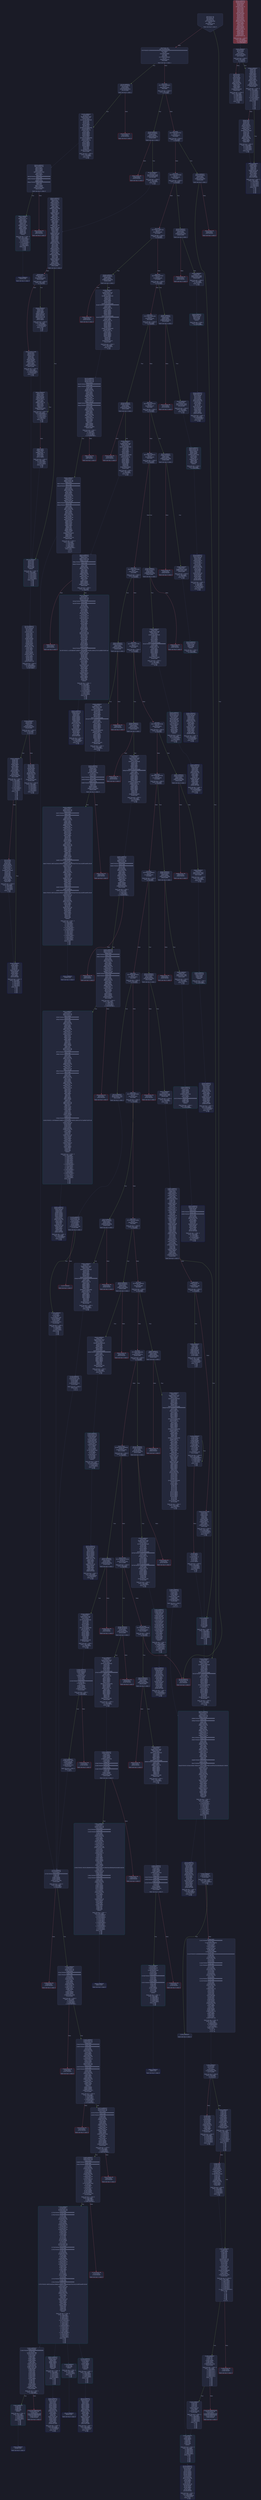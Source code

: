digraph G {
    node [shape=box, style="filled, rounded", color="#565f89", fontcolor="#c0caf5", fontname="Helvetica", fillcolor="#24283b"];
    edge [color="#414868", fontcolor="#c0caf5", fontname="Helvetica"];
    bgcolor="#1a1b26";
    0 [ label = "[00] PUSH1 80
[02] PUSH1 40
[04] MSTORE
[05] PUSH1 04
[07] CALLDATASIZE
[08] LT
[09] PUSH2 0128
[0c] JUMPI

Stack size req: 0, sizeΔ: 0
" shape = invhouse]
    1 [ label = "[0d] PUSH1 00
[0f] CALLDATALOAD
[10] PUSH29 0100000000000000000000000000000000000000000000000000000000
[2e] SWAP1
[2f] DIV
[30] PUSH4 ffffffff
[35] AND
[36] DUP1
[37] PUSH4 05fefda7
[3c] EQ
[3d] PUSH2 012d
[40] JUMPI

Stack size req: 0, sizeΔ: 1
"]
    2 [ label = "[41] DUP1
[42] PUSH4 06fdde03
[47] EQ
[48] PUSH2 0164
[4b] JUMPI

Stack size req: 1, sizeΔ: 0
Entry->Op usage:
	0->71:EQ:1
"]
    3 [ label = "[4c] DUP1
[4d] PUSH4 095ea7b3
[52] EQ
[53] PUSH2 01f4
[56] JUMPI

Stack size req: 1, sizeΔ: 0
Entry->Op usage:
	0->82:EQ:1
"]
    4 [ label = "[57] DUP1
[58] PUSH4 18160ddd
[5d] EQ
[5e] PUSH2 0259
[61] JUMPI

Stack size req: 1, sizeΔ: 0
Entry->Op usage:
	0->93:EQ:1
"]
    5 [ label = "[62] DUP1
[63] PUSH4 23b872dd
[68] EQ
[69] PUSH2 0284
[6c] JUMPI

Stack size req: 1, sizeΔ: 0
Entry->Op usage:
	0->104:EQ:1
"]
    6 [ label = "[6d] DUP1
[6e] PUSH4 313ce567
[73] EQ
[74] PUSH2 0309
[77] JUMPI

Stack size req: 1, sizeΔ: 0
Entry->Op usage:
	0->115:EQ:1
"]
    7 [ label = "[78] DUP1
[79] PUSH4 42966c68
[7e] EQ
[7f] PUSH2 033a
[82] JUMPI

Stack size req: 1, sizeΔ: 0
Entry->Op usage:
	0->126:EQ:1
"]
    8 [ label = "[83] DUP1
[84] PUSH4 4b750334
[89] EQ
[8a] PUSH2 037f
[8d] JUMPI

Stack size req: 1, sizeΔ: 0
Entry->Op usage:
	0->137:EQ:1
"]
    9 [ label = "[8e] DUP1
[8f] PUSH4 70a08231
[94] EQ
[95] PUSH2 03aa
[98] JUMPI

Stack size req: 1, sizeΔ: 0
Entry->Op usage:
	0->148:EQ:1
"]
    10 [ label = "[99] DUP1
[9a] PUSH4 79c65068
[9f] EQ
[a0] PUSH2 0401
[a3] JUMPI

Stack size req: 1, sizeΔ: 0
Entry->Op usage:
	0->159:EQ:1
"]
    11 [ label = "[a4] DUP1
[a5] PUSH4 79cc6790
[aa] EQ
[ab] PUSH2 044e
[ae] JUMPI

Stack size req: 1, sizeΔ: 0
Entry->Op usage:
	0->170:EQ:1
"]
    12 [ label = "[af] DUP1
[b0] PUSH4 8620410b
[b5] EQ
[b6] PUSH2 04b3
[b9] JUMPI

Stack size req: 1, sizeΔ: 0
Entry->Op usage:
	0->181:EQ:1
"]
    13 [ label = "[ba] DUP1
[bb] PUSH4 8da5cb5b
[c0] EQ
[c1] PUSH2 04de
[c4] JUMPI

Stack size req: 1, sizeΔ: 0
Entry->Op usage:
	0->192:EQ:1
"]
    14 [ label = "[c5] DUP1
[c6] PUSH4 95d89b41
[cb] EQ
[cc] PUSH2 0535
[cf] JUMPI

Stack size req: 1, sizeΔ: 0
Entry->Op usage:
	0->203:EQ:1
"]
    15 [ label = "[d0] DUP1
[d1] PUSH4 a6f2ae3a
[d6] EQ
[d7] PUSH2 05c5
[da] JUMPI

Stack size req: 1, sizeΔ: 0
Entry->Op usage:
	0->214:EQ:1
"]
    16 [ label = "[db] DUP1
[dc] PUSH4 a9059cbb
[e1] EQ
[e2] PUSH2 05cf
[e5] JUMPI

Stack size req: 1, sizeΔ: 0
Entry->Op usage:
	0->225:EQ:1
"]
    17 [ label = "[e6] DUP1
[e7] PUSH4 b414d4b6
[ec] EQ
[ed] PUSH2 0634
[f0] JUMPI

Stack size req: 1, sizeΔ: 0
Entry->Op usage:
	0->236:EQ:1
"]
    18 [ label = "[f1] DUP1
[f2] PUSH4 cae9ca51
[f7] EQ
[f8] PUSH2 068f
[fb] JUMPI

Stack size req: 1, sizeΔ: 0
Entry->Op usage:
	0->247:EQ:1
"]
    19 [ label = "[fc] DUP1
[fd] PUSH4 dd62ed3e
[0102] EQ
[0103] PUSH2 073a
[0106] JUMPI

Stack size req: 1, sizeΔ: 0
Entry->Op usage:
	0->258:EQ:1
"]
    20 [ label = "[0107] DUP1
[0108] PUSH4 e4849b32
[010d] EQ
[010e] PUSH2 07b1
[0111] JUMPI

Stack size req: 1, sizeΔ: 0
Entry->Op usage:
	0->269:EQ:1
"]
    21 [ label = "[0112] DUP1
[0113] PUSH4 e724529c
[0118] EQ
[0119] PUSH2 07de
[011c] JUMPI

Stack size req: 1, sizeΔ: 0
Entry->Op usage:
	0->280:EQ:1
"]
    22 [ label = "[011d] DUP1
[011e] PUSH4 f2fde38b
[0123] EQ
[0124] PUSH2 082d
[0127] JUMPI

Stack size req: 1, sizeΔ: 0
Entry->Op usage:
	0->291:EQ:1
"]
    23 [ label = "[0128] JUMPDEST
[0129] PUSH1 00
[012b] DUP1
[012c] REVERT

Stack size req: 0, sizeΔ: 0
" color = "red"]
    24 [ label = "[012d] JUMPDEST
[012e] CALLVALUE
[012f] DUP1
[0130] ISZERO
[0131] PUSH2 0139
[0134] JUMPI

Stack size req: 0, sizeΔ: 1
"]
    25 [ label = "[0135] PUSH1 00
[0137] DUP1
[0138] REVERT

Stack size req: 0, sizeΔ: 0
" color = "red"]
    26 [ label = "[0139] JUMPDEST
[013a] POP
[013b] PUSH2 0162
[013e] PUSH1 04
[0140] DUP1
[0141] CALLDATASIZE
[0142] SUB
[0143] DUP2
[0144] ADD
[0145] SWAP1
[0146] DUP1
[0147] DUP1
[0148] CALLDATALOAD
[0149] SWAP1
[014a] PUSH1 20
[014c] ADD
[014d] SWAP1
[014e] SWAP3
[014f] SWAP2
[0150] SWAP1
[0151] DUP1
[0152] CALLDATALOAD
[0153] SWAP1
[0154] PUSH1 20
[0156] ADD
[0157] SWAP1
[0158] SWAP3
[0159] SWAP2
[015a] SWAP1
[015b] POP
[015c] POP
[015d] POP
[015e] PUSH2 0870
[0161] JUMP

Stack size req: 1, sizeΔ: 2
Entry->Op usage:
	0->314:POP:0
Entry->Exit:
	0->😵
"]
    27 [ label = "[0162] JUMPDEST
[0163] STOP

Stack size req: 0, sizeΔ: 0
" color = "darkblue"]
    28 [ label = "[0164] JUMPDEST
[0165] CALLVALUE
[0166] DUP1
[0167] ISZERO
[0168] PUSH2 0170
[016b] JUMPI

Stack size req: 0, sizeΔ: 1
"]
    29 [ label = "[016c] PUSH1 00
[016e] DUP1
[016f] REVERT

Stack size req: 0, sizeΔ: 0
" color = "red"]
    30 [ label = "[0170] JUMPDEST
[0171] POP
[0172] PUSH2 0179
[0175] PUSH2 08dd
[0178] JUMP

Stack size req: 1, sizeΔ: 0
Entry->Op usage:
	0->369:POP:0
Entry->Exit:
	0->😵
"]
    31 [ label = "[0179] JUMPDEST
[017a] PUSH1 40
[017c] MLOAD
[017d] DUP1
[017e] DUP1
[017f] PUSH1 20
[0181] ADD
[0182] DUP3
[0183] DUP2
[0184] SUB
[0185] DUP3
[0186] MSTORE
[0187] DUP4
[0188] DUP2
[0189] DUP2
[018a] MLOAD
[018b] DUP2
[018c] MSTORE
[018d] PUSH1 20
[018f] ADD
[0190] SWAP2
[0191] POP
[0192] DUP1
[0193] MLOAD
[0194] SWAP1
[0195] PUSH1 20
[0197] ADD
[0198] SWAP1
[0199] DUP1
[019a] DUP4
[019b] DUP4
[019c] PUSH1 00

Stack size req: 1, sizeΔ: 9
Entry->Op usage:
	0->394:MLOAD:0
	0->403:MLOAD:0
	0->407:ADD:1
"]
    32 [ label = "[019e] JUMPDEST
[019f] DUP4
[01a0] DUP2
[01a1] LT
[01a2] ISZERO
[01a3] PUSH2 01b9
[01a6] JUMPI

Stack size req: 4, sizeΔ: 0
Entry->Op usage:
	0->417:LT:0
	3->417:LT:1
"]
    33 [ label = "[01a7] DUP1
[01a8] DUP3
[01a9] ADD
[01aa] MLOAD
[01ab] DUP2
[01ac] DUP5
[01ad] ADD
[01ae] MSTORE
[01af] PUSH1 20
[01b1] DUP2
[01b2] ADD
[01b3] SWAP1
[01b4] POP
[01b5] PUSH2 019e
[01b8] JUMP

Stack size req: 3, sizeΔ: 0
Entry->Op usage:
	0->425:ADD:1
	0->429:ADD:1
	0->434:ADD:0
	0->436:POP:0
	1->425:ADD:0
	2->429:ADD:0
Entry->Exit:
	0->😵
"]
    34 [ label = "[01b9] JUMPDEST
[01ba] POP
[01bb] POP
[01bc] POP
[01bd] POP
[01be] SWAP1
[01bf] POP
[01c0] SWAP1
[01c1] DUP2
[01c2] ADD
[01c3] SWAP1
[01c4] PUSH1 1f
[01c6] AND
[01c7] DUP1
[01c8] ISZERO
[01c9] PUSH2 01e6
[01cc] JUMPI

Stack size req: 7, sizeΔ: -5
Entry->Op usage:
	0->442:POP:0
	1->443:POP:0
	2->444:POP:0
	3->445:POP:0
	4->450:ADD:0
	4->454:AND:1
	4->456:ISZERO:0
	5->447:POP:0
	6->450:ADD:1
Entry->Exit:
	0->😵
	1->😵
	2->😵
	3->😵
	4->0
	5->😵
	6->😵
"]
    35 [ label = "[01cd] DUP1
[01ce] DUP3
[01cf] SUB
[01d0] DUP1
[01d1] MLOAD
[01d2] PUSH1 01
[01d4] DUP4
[01d5] PUSH1 20
[01d7] SUB
[01d8] PUSH2 0100
[01db] EXP
[01dc] SUB
[01dd] NOT
[01de] AND
[01df] DUP2
[01e0] MSTORE
[01e1] PUSH1 20
[01e3] ADD
[01e4] SWAP2
[01e5] POP

Stack size req: 2, sizeΔ: 0
Entry->Op usage:
	0->463:SUB:1
	0->471:SUB:1
	1->463:SUB:0
	1->485:POP:0
Entry->Exit:
	1->😵
"]
    36 [ label = "[01e6] JUMPDEST
[01e7] POP
[01e8] SWAP3
[01e9] POP
[01ea] POP
[01eb] POP
[01ec] PUSH1 40
[01ee] MLOAD
[01ef] DUP1
[01f0] SWAP2
[01f1] SUB
[01f2] SWAP1
[01f3] RETURN

Stack size req: 5, sizeΔ: -5
Entry->Op usage:
	0->487:POP:0
	1->497:SUB:0
	2->490:POP:0
	3->491:POP:0
	4->489:POP:0
Entry->Exit:
	0->😵
	1->😵
	2->😵
	3->😵
	4->😵
" color = "darkblue"]
    37 [ label = "[01f4] JUMPDEST
[01f5] CALLVALUE
[01f6] DUP1
[01f7] ISZERO
[01f8] PUSH2 0200
[01fb] JUMPI

Stack size req: 0, sizeΔ: 1
"]
    38 [ label = "[01fc] PUSH1 00
[01fe] DUP1
[01ff] REVERT

Stack size req: 0, sizeΔ: 0
" color = "red"]
    39 [ label = "[0200] JUMPDEST
[0201] POP
[0202] PUSH2 023f
[0205] PUSH1 04
[0207] DUP1
[0208] CALLDATASIZE
[0209] SUB
[020a] DUP2
[020b] ADD
[020c] SWAP1
[020d] DUP1
[020e] DUP1
[020f] CALLDATALOAD
[0210] PUSH20 ffffffffffffffffffffffffffffffffffffffff
[0225] AND
[0226] SWAP1
[0227] PUSH1 20
[0229] ADD
[022a] SWAP1
[022b] SWAP3
[022c] SWAP2
[022d] SWAP1
[022e] DUP1
[022f] CALLDATALOAD
[0230] SWAP1
[0231] PUSH1 20
[0233] ADD
[0234] SWAP1
[0235] SWAP3
[0236] SWAP2
[0237] SWAP1
[0238] POP
[0239] POP
[023a] POP
[023b] PUSH2 097b
[023e] JUMP

Stack size req: 1, sizeΔ: 2
Entry->Op usage:
	0->513:POP:0
Entry->Exit:
	0->😵
"]
    40 [ label = "[023f] JUMPDEST
[0240] PUSH1 40
[0242] MLOAD
[0243] DUP1
[0244] DUP3
[0245] ISZERO
[0246] ISZERO
[0247] ISZERO
[0248] ISZERO
[0249] DUP2
[024a] MSTORE
[024b] PUSH1 20
[024d] ADD
[024e] SWAP2
[024f] POP
[0250] POP
[0251] PUSH1 40
[0253] MLOAD
[0254] DUP1
[0255] SWAP2
[0256] SUB
[0257] SWAP1
[0258] RETURN

Stack size req: 1, sizeΔ: -1
Entry->Op usage:
	0->581:ISZERO:0
	0->591:POP:0
Entry->Exit:
	0->😵
" color = "darkblue"]
    41 [ label = "[0259] JUMPDEST
[025a] CALLVALUE
[025b] DUP1
[025c] ISZERO
[025d] PUSH2 0265
[0260] JUMPI

Stack size req: 0, sizeΔ: 1
"]
    42 [ label = "[0261] PUSH1 00
[0263] DUP1
[0264] REVERT

Stack size req: 0, sizeΔ: 0
" color = "red"]
    43 [ label = "[0265] JUMPDEST
[0266] POP
[0267] PUSH2 026e
[026a] PUSH2 0a6d
[026d] JUMP

Stack size req: 1, sizeΔ: 0
Entry->Op usage:
	0->614:POP:0
Entry->Exit:
	0->😵
"]
    44 [ label = "[026e] JUMPDEST
[026f] PUSH1 40
[0271] MLOAD
[0272] DUP1
[0273] DUP3
[0274] DUP2
[0275] MSTORE
[0276] PUSH1 20
[0278] ADD
[0279] SWAP2
[027a] POP
[027b] POP
[027c] PUSH1 40
[027e] MLOAD
[027f] DUP1
[0280] SWAP2
[0281] SUB
[0282] SWAP1
[0283] RETURN

Stack size req: 1, sizeΔ: -1
Entry->Op usage:
	0->629:MSTORE:1
	0->634:POP:0
Entry->Exit:
	0->😵
" color = "darkblue"]
    45 [ label = "[0284] JUMPDEST
[0285] CALLVALUE
[0286] DUP1
[0287] ISZERO
[0288] PUSH2 0290
[028b] JUMPI

Stack size req: 0, sizeΔ: 1
"]
    46 [ label = "[028c] PUSH1 00
[028e] DUP1
[028f] REVERT

Stack size req: 0, sizeΔ: 0
" color = "red"]
    47 [ label = "[0290] JUMPDEST
[0291] POP
[0292] PUSH2 02ef
[0295] PUSH1 04
[0297] DUP1
[0298] CALLDATASIZE
[0299] SUB
[029a] DUP2
[029b] ADD
[029c] SWAP1
[029d] DUP1
[029e] DUP1
[029f] CALLDATALOAD
[02a0] PUSH20 ffffffffffffffffffffffffffffffffffffffff
[02b5] AND
[02b6] SWAP1
[02b7] PUSH1 20
[02b9] ADD
[02ba] SWAP1
[02bb] SWAP3
[02bc] SWAP2
[02bd] SWAP1
[02be] DUP1
[02bf] CALLDATALOAD
[02c0] PUSH20 ffffffffffffffffffffffffffffffffffffffff
[02d5] AND
[02d6] SWAP1
[02d7] PUSH1 20
[02d9] ADD
[02da] SWAP1
[02db] SWAP3
[02dc] SWAP2
[02dd] SWAP1
[02de] DUP1
[02df] CALLDATALOAD
[02e0] SWAP1
[02e1] PUSH1 20
[02e3] ADD
[02e4] SWAP1
[02e5] SWAP3
[02e6] SWAP2
[02e7] SWAP1
[02e8] POP
[02e9] POP
[02ea] POP
[02eb] PUSH2 0a73
[02ee] JUMP

Stack size req: 1, sizeΔ: 3
Entry->Op usage:
	0->657:POP:0
Entry->Exit:
	0->😵
"]
    48 [ label = "[02ef] JUMPDEST
[02f0] PUSH1 40
[02f2] MLOAD
[02f3] DUP1
[02f4] DUP3
[02f5] ISZERO
[02f6] ISZERO
[02f7] ISZERO
[02f8] ISZERO
[02f9] DUP2
[02fa] MSTORE
[02fb] PUSH1 20
[02fd] ADD
[02fe] SWAP2
[02ff] POP
[0300] POP
[0301] PUSH1 40
[0303] MLOAD
[0304] DUP1
[0305] SWAP2
[0306] SUB
[0307] SWAP1
[0308] RETURN

Stack size req: 1, sizeΔ: -1
Entry->Op usage:
	0->757:ISZERO:0
	0->767:POP:0
Entry->Exit:
	0->😵
" color = "darkblue"]
    49 [ label = "[0309] JUMPDEST
[030a] CALLVALUE
[030b] DUP1
[030c] ISZERO
[030d] PUSH2 0315
[0310] JUMPI

Stack size req: 0, sizeΔ: 1
"]
    50 [ label = "[0311] PUSH1 00
[0313] DUP1
[0314] REVERT

Stack size req: 0, sizeΔ: 0
" color = "red"]
    51 [ label = "[0315] JUMPDEST
[0316] POP
[0317] PUSH2 031e
[031a] PUSH2 0ba0
[031d] JUMP

Stack size req: 1, sizeΔ: 0
Entry->Op usage:
	0->790:POP:0
Entry->Exit:
	0->😵
"]
    52 [ label = "[031e] JUMPDEST
[031f] PUSH1 40
[0321] MLOAD
[0322] DUP1
[0323] DUP3
[0324] PUSH1 ff
[0326] AND
[0327] PUSH1 ff
[0329] AND
[032a] DUP2
[032b] MSTORE
[032c] PUSH1 20
[032e] ADD
[032f] SWAP2
[0330] POP
[0331] POP
[0332] PUSH1 40
[0334] MLOAD
[0335] DUP1
[0336] SWAP2
[0337] SUB
[0338] SWAP1
[0339] RETURN

Stack size req: 1, sizeΔ: -1
Entry->Op usage:
	0->806:AND:1
	0->809:AND:1
	0->811:MSTORE:1
	0->816:POP:0
Entry->Exit:
	0->😵
" color = "darkblue"]
    53 [ label = "[033a] JUMPDEST
[033b] CALLVALUE
[033c] DUP1
[033d] ISZERO
[033e] PUSH2 0346
[0341] JUMPI

Stack size req: 0, sizeΔ: 1
"]
    54 [ label = "[0342] PUSH1 00
[0344] DUP1
[0345] REVERT

Stack size req: 0, sizeΔ: 0
" color = "red"]
    55 [ label = "[0346] JUMPDEST
[0347] POP
[0348] PUSH2 0365
[034b] PUSH1 04
[034d] DUP1
[034e] CALLDATASIZE
[034f] SUB
[0350] DUP2
[0351] ADD
[0352] SWAP1
[0353] DUP1
[0354] DUP1
[0355] CALLDATALOAD
[0356] SWAP1
[0357] PUSH1 20
[0359] ADD
[035a] SWAP1
[035b] SWAP3
[035c] SWAP2
[035d] SWAP1
[035e] POP
[035f] POP
[0360] POP
[0361] PUSH2 0bb3
[0364] JUMP

Stack size req: 1, sizeΔ: 1
Entry->Op usage:
	0->839:POP:0
Entry->Exit:
	0->😵
"]
    56 [ label = "[0365] JUMPDEST
[0366] PUSH1 40
[0368] MLOAD
[0369] DUP1
[036a] DUP3
[036b] ISZERO
[036c] ISZERO
[036d] ISZERO
[036e] ISZERO
[036f] DUP2
[0370] MSTORE
[0371] PUSH1 20
[0373] ADD
[0374] SWAP2
[0375] POP
[0376] POP
[0377] PUSH1 40
[0379] MLOAD
[037a] DUP1
[037b] SWAP2
[037c] SUB
[037d] SWAP1
[037e] RETURN

Stack size req: 1, sizeΔ: -1
Entry->Op usage:
	0->875:ISZERO:0
	0->885:POP:0
Entry->Exit:
	0->😵
" color = "darkblue"]
    57 [ label = "[037f] JUMPDEST
[0380] CALLVALUE
[0381] DUP1
[0382] ISZERO
[0383] PUSH2 038b
[0386] JUMPI

Stack size req: 0, sizeΔ: 1
"]
    58 [ label = "[0387] PUSH1 00
[0389] DUP1
[038a] REVERT

Stack size req: 0, sizeΔ: 0
" color = "red"]
    59 [ label = "[038b] JUMPDEST
[038c] POP
[038d] PUSH2 0394
[0390] PUSH2 0cb7
[0393] JUMP

Stack size req: 1, sizeΔ: 0
Entry->Op usage:
	0->908:POP:0
Entry->Exit:
	0->😵
"]
    60 [ label = "[0394] JUMPDEST
[0395] PUSH1 40
[0397] MLOAD
[0398] DUP1
[0399] DUP3
[039a] DUP2
[039b] MSTORE
[039c] PUSH1 20
[039e] ADD
[039f] SWAP2
[03a0] POP
[03a1] POP
[03a2] PUSH1 40
[03a4] MLOAD
[03a5] DUP1
[03a6] SWAP2
[03a7] SUB
[03a8] SWAP1
[03a9] RETURN

Stack size req: 1, sizeΔ: -1
Entry->Op usage:
	0->923:MSTORE:1
	0->928:POP:0
Entry->Exit:
	0->😵
" color = "darkblue"]
    61 [ label = "[03aa] JUMPDEST
[03ab] CALLVALUE
[03ac] DUP1
[03ad] ISZERO
[03ae] PUSH2 03b6
[03b1] JUMPI

Stack size req: 0, sizeΔ: 1
"]
    62 [ label = "[03b2] PUSH1 00
[03b4] DUP1
[03b5] REVERT

Stack size req: 0, sizeΔ: 0
" color = "red"]
    63 [ label = "[03b6] JUMPDEST
[03b7] POP
[03b8] PUSH2 03eb
[03bb] PUSH1 04
[03bd] DUP1
[03be] CALLDATASIZE
[03bf] SUB
[03c0] DUP2
[03c1] ADD
[03c2] SWAP1
[03c3] DUP1
[03c4] DUP1
[03c5] CALLDATALOAD
[03c6] PUSH20 ffffffffffffffffffffffffffffffffffffffff
[03db] AND
[03dc] SWAP1
[03dd] PUSH1 20
[03df] ADD
[03e0] SWAP1
[03e1] SWAP3
[03e2] SWAP2
[03e3] SWAP1
[03e4] POP
[03e5] POP
[03e6] POP
[03e7] PUSH2 0cbd
[03ea] JUMP

Stack size req: 1, sizeΔ: 1
Entry->Op usage:
	0->951:POP:0
Entry->Exit:
	0->😵
"]
    64 [ label = "[03eb] JUMPDEST
[03ec] PUSH1 40
[03ee] MLOAD
[03ef] DUP1
[03f0] DUP3
[03f1] DUP2
[03f2] MSTORE
[03f3] PUSH1 20
[03f5] ADD
[03f6] SWAP2
[03f7] POP
[03f8] POP
[03f9] PUSH1 40
[03fb] MLOAD
[03fc] DUP1
[03fd] SWAP2
[03fe] SUB
[03ff] SWAP1
[0400] RETURN

Stack size req: 1, sizeΔ: -1
Entry->Op usage:
	0->1010:MSTORE:1
	0->1015:POP:0
Entry->Exit:
	0->😵
" color = "darkblue"]
    65 [ label = "[0401] JUMPDEST
[0402] CALLVALUE
[0403] DUP1
[0404] ISZERO
[0405] PUSH2 040d
[0408] JUMPI

Stack size req: 0, sizeΔ: 1
"]
    66 [ label = "[0409] PUSH1 00
[040b] DUP1
[040c] REVERT

Stack size req: 0, sizeΔ: 0
" color = "red"]
    67 [ label = "[040d] JUMPDEST
[040e] POP
[040f] PUSH2 044c
[0412] PUSH1 04
[0414] DUP1
[0415] CALLDATASIZE
[0416] SUB
[0417] DUP2
[0418] ADD
[0419] SWAP1
[041a] DUP1
[041b] DUP1
[041c] CALLDATALOAD
[041d] PUSH20 ffffffffffffffffffffffffffffffffffffffff
[0432] AND
[0433] SWAP1
[0434] PUSH1 20
[0436] ADD
[0437] SWAP1
[0438] SWAP3
[0439] SWAP2
[043a] SWAP1
[043b] DUP1
[043c] CALLDATALOAD
[043d] SWAP1
[043e] PUSH1 20
[0440] ADD
[0441] SWAP1
[0442] SWAP3
[0443] SWAP2
[0444] SWAP1
[0445] POP
[0446] POP
[0447] POP
[0448] PUSH2 0cd5
[044b] JUMP

Stack size req: 1, sizeΔ: 2
Entry->Op usage:
	0->1038:POP:0
Entry->Exit:
	0->😵
"]
    68 [ label = "[044c] JUMPDEST
[044d] STOP

Stack size req: 0, sizeΔ: 0
" color = "darkblue"]
    69 [ label = "[044e] JUMPDEST
[044f] CALLVALUE
[0450] DUP1
[0451] ISZERO
[0452] PUSH2 045a
[0455] JUMPI

Stack size req: 0, sizeΔ: 1
"]
    70 [ label = "[0456] PUSH1 00
[0458] DUP1
[0459] REVERT

Stack size req: 0, sizeΔ: 0
" color = "red"]
    71 [ label = "[045a] JUMPDEST
[045b] POP
[045c] PUSH2 0499
[045f] PUSH1 04
[0461] DUP1
[0462] CALLDATASIZE
[0463] SUB
[0464] DUP2
[0465] ADD
[0466] SWAP1
[0467] DUP1
[0468] DUP1
[0469] CALLDATALOAD
[046a] PUSH20 ffffffffffffffffffffffffffffffffffffffff
[047f] AND
[0480] SWAP1
[0481] PUSH1 20
[0483] ADD
[0484] SWAP1
[0485] SWAP3
[0486] SWAP2
[0487] SWAP1
[0488] DUP1
[0489] CALLDATALOAD
[048a] SWAP1
[048b] PUSH1 20
[048d] ADD
[048e] SWAP1
[048f] SWAP3
[0490] SWAP2
[0491] SWAP1
[0492] POP
[0493] POP
[0494] POP
[0495] PUSH2 0e46
[0498] JUMP

Stack size req: 1, sizeΔ: 2
Entry->Op usage:
	0->1115:POP:0
Entry->Exit:
	0->😵
"]
    72 [ label = "[0499] JUMPDEST
[049a] PUSH1 40
[049c] MLOAD
[049d] DUP1
[049e] DUP3
[049f] ISZERO
[04a0] ISZERO
[04a1] ISZERO
[04a2] ISZERO
[04a3] DUP2
[04a4] MSTORE
[04a5] PUSH1 20
[04a7] ADD
[04a8] SWAP2
[04a9] POP
[04aa] POP
[04ab] PUSH1 40
[04ad] MLOAD
[04ae] DUP1
[04af] SWAP2
[04b0] SUB
[04b1] SWAP1
[04b2] RETURN

Stack size req: 1, sizeΔ: -1
Entry->Op usage:
	0->1183:ISZERO:0
	0->1193:POP:0
Entry->Exit:
	0->😵
" color = "darkblue"]
    73 [ label = "[04b3] JUMPDEST
[04b4] CALLVALUE
[04b5] DUP1
[04b6] ISZERO
[04b7] PUSH2 04bf
[04ba] JUMPI

Stack size req: 0, sizeΔ: 1
"]
    74 [ label = "[04bb] PUSH1 00
[04bd] DUP1
[04be] REVERT

Stack size req: 0, sizeΔ: 0
" color = "red"]
    75 [ label = "[04bf] JUMPDEST
[04c0] POP
[04c1] PUSH2 04c8
[04c4] PUSH2 1060
[04c7] JUMP

Stack size req: 1, sizeΔ: 0
Entry->Op usage:
	0->1216:POP:0
Entry->Exit:
	0->😵
"]
    76 [ label = "[04c8] JUMPDEST
[04c9] PUSH1 40
[04cb] MLOAD
[04cc] DUP1
[04cd] DUP3
[04ce] DUP2
[04cf] MSTORE
[04d0] PUSH1 20
[04d2] ADD
[04d3] SWAP2
[04d4] POP
[04d5] POP
[04d6] PUSH1 40
[04d8] MLOAD
[04d9] DUP1
[04da] SWAP2
[04db] SUB
[04dc] SWAP1
[04dd] RETURN

Stack size req: 1, sizeΔ: -1
Entry->Op usage:
	0->1231:MSTORE:1
	0->1236:POP:0
Entry->Exit:
	0->😵
" color = "darkblue"]
    77 [ label = "[04de] JUMPDEST
[04df] CALLVALUE
[04e0] DUP1
[04e1] ISZERO
[04e2] PUSH2 04ea
[04e5] JUMPI

Stack size req: 0, sizeΔ: 1
"]
    78 [ label = "[04e6] PUSH1 00
[04e8] DUP1
[04e9] REVERT

Stack size req: 0, sizeΔ: 0
" color = "red"]
    79 [ label = "[04ea] JUMPDEST
[04eb] POP
[04ec] PUSH2 04f3
[04ef] PUSH2 1066
[04f2] JUMP

Stack size req: 1, sizeΔ: 0
Entry->Op usage:
	0->1259:POP:0
Entry->Exit:
	0->😵
"]
    80 [ label = "[04f3] JUMPDEST
[04f4] PUSH1 40
[04f6] MLOAD
[04f7] DUP1
[04f8] DUP3
[04f9] PUSH20 ffffffffffffffffffffffffffffffffffffffff
[050e] AND
[050f] PUSH20 ffffffffffffffffffffffffffffffffffffffff
[0524] AND
[0525] DUP2
[0526] MSTORE
[0527] PUSH1 20
[0529] ADD
[052a] SWAP2
[052b] POP
[052c] POP
[052d] PUSH1 40
[052f] MLOAD
[0530] DUP1
[0531] SWAP2
[0532] SUB
[0533] SWAP1
[0534] RETURN

Stack size req: 1, sizeΔ: -1
Entry->Op usage:
	0->1294:AND:1
	0->1316:AND:1
	0->1318:MSTORE:1
	0->1323:POP:0
Entry->Exit:
	0->😵
" color = "darkblue"]
    81 [ label = "[0535] JUMPDEST
[0536] CALLVALUE
[0537] DUP1
[0538] ISZERO
[0539] PUSH2 0541
[053c] JUMPI

Stack size req: 0, sizeΔ: 1
"]
    82 [ label = "[053d] PUSH1 00
[053f] DUP1
[0540] REVERT

Stack size req: 0, sizeΔ: 0
" color = "red"]
    83 [ label = "[0541] JUMPDEST
[0542] POP
[0543] PUSH2 054a
[0546] PUSH2 108b
[0549] JUMP

Stack size req: 1, sizeΔ: 0
Entry->Op usage:
	0->1346:POP:0
Entry->Exit:
	0->😵
"]
    84 [ label = "[054a] JUMPDEST
[054b] PUSH1 40
[054d] MLOAD
[054e] DUP1
[054f] DUP1
[0550] PUSH1 20
[0552] ADD
[0553] DUP3
[0554] DUP2
[0555] SUB
[0556] DUP3
[0557] MSTORE
[0558] DUP4
[0559] DUP2
[055a] DUP2
[055b] MLOAD
[055c] DUP2
[055d] MSTORE
[055e] PUSH1 20
[0560] ADD
[0561] SWAP2
[0562] POP
[0563] DUP1
[0564] MLOAD
[0565] SWAP1
[0566] PUSH1 20
[0568] ADD
[0569] SWAP1
[056a] DUP1
[056b] DUP4
[056c] DUP4
[056d] PUSH1 00

Stack size req: 1, sizeΔ: 9
Entry->Op usage:
	0->1371:MLOAD:0
	0->1380:MLOAD:0
	0->1384:ADD:1
" fillcolor = "#703440"]
    85 [ label = "[056f] JUMPDEST
[0570] DUP4
[0571] DUP2
[0572] LT
[0573] ISZERO
[0574] PUSH2 058a
[0577] JUMPI

Stack size req: 4, sizeΔ: 0
Entry->Op usage:
	0->1394:LT:0
	3->1394:LT:1
"]
    86 [ label = "[0578] DUP1
[0579] DUP3
[057a] ADD
[057b] MLOAD
[057c] DUP2
[057d] DUP5
[057e] ADD
[057f] MSTORE
[0580] PUSH1 20
[0582] DUP2
[0583] ADD
[0584] SWAP1
[0585] POP
[0586] PUSH2 056f
[0589] JUMP

Stack size req: 3, sizeΔ: 0
Entry->Op usage:
	0->1402:ADD:1
	0->1406:ADD:1
	0->1411:ADD:0
	0->1413:POP:0
	1->1402:ADD:0
	2->1406:ADD:0
Entry->Exit:
	0->😵
"]
    87 [ label = "[058a] JUMPDEST
[058b] POP
[058c] POP
[058d] POP
[058e] POP
[058f] SWAP1
[0590] POP
[0591] SWAP1
[0592] DUP2
[0593] ADD
[0594] SWAP1
[0595] PUSH1 1f
[0597] AND
[0598] DUP1
[0599] ISZERO
[059a] PUSH2 05b7
[059d] JUMPI

Stack size req: 7, sizeΔ: -5
Entry->Op usage:
	0->1419:POP:0
	1->1420:POP:0
	2->1421:POP:0
	3->1422:POP:0
	4->1427:ADD:0
	4->1431:AND:1
	4->1433:ISZERO:0
	5->1424:POP:0
	6->1427:ADD:1
Entry->Exit:
	0->😵
	1->😵
	2->😵
	3->😵
	4->0
	5->😵
	6->😵
"]
    88 [ label = "[059e] DUP1
[059f] DUP3
[05a0] SUB
[05a1] DUP1
[05a2] MLOAD
[05a3] PUSH1 01
[05a5] DUP4
[05a6] PUSH1 20
[05a8] SUB
[05a9] PUSH2 0100
[05ac] EXP
[05ad] SUB
[05ae] NOT
[05af] AND
[05b0] DUP2
[05b1] MSTORE
[05b2] PUSH1 20
[05b4] ADD
[05b5] SWAP2
[05b6] POP

Stack size req: 2, sizeΔ: 0
Entry->Op usage:
	0->1440:SUB:1
	0->1448:SUB:1
	1->1440:SUB:0
	1->1462:POP:0
Entry->Exit:
	1->😵
"]
    89 [ label = "[05b7] JUMPDEST
[05b8] POP
[05b9] SWAP3
[05ba] POP
[05bb] POP
[05bc] POP
[05bd] PUSH1 40
[05bf] MLOAD
[05c0] DUP1
[05c1] SWAP2
[05c2] SUB
[05c3] SWAP1
[05c4] RETURN

Stack size req: 5, sizeΔ: -5
Entry->Op usage:
	0->1464:POP:0
	1->1474:SUB:0
	2->1467:POP:0
	3->1468:POP:0
	4->1466:POP:0
Entry->Exit:
	0->😵
	1->😵
	2->😵
	3->😵
	4->😵
" color = "darkblue"]
    90 [ label = "[05c5] JUMPDEST
[05c6] PUSH2 05cd
[05c9] PUSH2 1129
[05cc] JUMP

Stack size req: 0, sizeΔ: 1
"]
    91 [ label = "[05cd] JUMPDEST
[05ce] STOP

Stack size req: 0, sizeΔ: 0
" color = "darkblue"]
    92 [ label = "[05cf] JUMPDEST
[05d0] CALLVALUE
[05d1] DUP1
[05d2] ISZERO
[05d3] PUSH2 05db
[05d6] JUMPI

Stack size req: 0, sizeΔ: 1
"]
    93 [ label = "[05d7] PUSH1 00
[05d9] DUP1
[05da] REVERT

Stack size req: 0, sizeΔ: 0
" color = "red"]
    94 [ label = "[05db] JUMPDEST
[05dc] POP
[05dd] PUSH2 061a
[05e0] PUSH1 04
[05e2] DUP1
[05e3] CALLDATASIZE
[05e4] SUB
[05e5] DUP2
[05e6] ADD
[05e7] SWAP1
[05e8] DUP1
[05e9] DUP1
[05ea] CALLDATALOAD
[05eb] PUSH20 ffffffffffffffffffffffffffffffffffffffff
[0600] AND
[0601] SWAP1
[0602] PUSH1 20
[0604] ADD
[0605] SWAP1
[0606] SWAP3
[0607] SWAP2
[0608] SWAP1
[0609] DUP1
[060a] CALLDATALOAD
[060b] SWAP1
[060c] PUSH1 20
[060e] ADD
[060f] SWAP1
[0610] SWAP3
[0611] SWAP2
[0612] SWAP1
[0613] POP
[0614] POP
[0615] POP
[0616] PUSH2 1149
[0619] JUMP

Stack size req: 1, sizeΔ: 2
Entry->Op usage:
	0->1500:POP:0
Entry->Exit:
	0->😵
"]
    95 [ label = "[061a] JUMPDEST
[061b] PUSH1 40
[061d] MLOAD
[061e] DUP1
[061f] DUP3
[0620] ISZERO
[0621] ISZERO
[0622] ISZERO
[0623] ISZERO
[0624] DUP2
[0625] MSTORE
[0626] PUSH1 20
[0628] ADD
[0629] SWAP2
[062a] POP
[062b] POP
[062c] PUSH1 40
[062e] MLOAD
[062f] DUP1
[0630] SWAP2
[0631] SUB
[0632] SWAP1
[0633] RETURN

Stack size req: 1, sizeΔ: -1
Entry->Op usage:
	0->1568:ISZERO:0
	0->1578:POP:0
Entry->Exit:
	0->😵
" color = "darkblue"]
    96 [ label = "[0634] JUMPDEST
[0635] CALLVALUE
[0636] DUP1
[0637] ISZERO
[0638] PUSH2 0640
[063b] JUMPI

Stack size req: 0, sizeΔ: 1
"]
    97 [ label = "[063c] PUSH1 00
[063e] DUP1
[063f] REVERT

Stack size req: 0, sizeΔ: 0
" color = "red"]
    98 [ label = "[0640] JUMPDEST
[0641] POP
[0642] PUSH2 0675
[0645] PUSH1 04
[0647] DUP1
[0648] CALLDATASIZE
[0649] SUB
[064a] DUP2
[064b] ADD
[064c] SWAP1
[064d] DUP1
[064e] DUP1
[064f] CALLDATALOAD
[0650] PUSH20 ffffffffffffffffffffffffffffffffffffffff
[0665] AND
[0666] SWAP1
[0667] PUSH1 20
[0669] ADD
[066a] SWAP1
[066b] SWAP3
[066c] SWAP2
[066d] SWAP1
[066e] POP
[066f] POP
[0670] POP
[0671] PUSH2 1160
[0674] JUMP

Stack size req: 1, sizeΔ: 1
Entry->Op usage:
	0->1601:POP:0
Entry->Exit:
	0->😵
"]
    99 [ label = "[0675] JUMPDEST
[0676] PUSH1 40
[0678] MLOAD
[0679] DUP1
[067a] DUP3
[067b] ISZERO
[067c] ISZERO
[067d] ISZERO
[067e] ISZERO
[067f] DUP2
[0680] MSTORE
[0681] PUSH1 20
[0683] ADD
[0684] SWAP2
[0685] POP
[0686] POP
[0687] PUSH1 40
[0689] MLOAD
[068a] DUP1
[068b] SWAP2
[068c] SUB
[068d] SWAP1
[068e] RETURN

Stack size req: 1, sizeΔ: -1
Entry->Op usage:
	0->1659:ISZERO:0
	0->1669:POP:0
Entry->Exit:
	0->😵
" color = "darkblue"]
    100 [ label = "[068f] JUMPDEST
[0690] CALLVALUE
[0691] DUP1
[0692] ISZERO
[0693] PUSH2 069b
[0696] JUMPI

Stack size req: 0, sizeΔ: 1
"]
    101 [ label = "[0697] PUSH1 00
[0699] DUP1
[069a] REVERT

Stack size req: 0, sizeΔ: 0
" color = "red"]
    102 [ label = "[069b] JUMPDEST
[069c] POP
[069d] PUSH2 0720
[06a0] PUSH1 04
[06a2] DUP1
[06a3] CALLDATASIZE
[06a4] SUB
[06a5] DUP2
[06a6] ADD
[06a7] SWAP1
[06a8] DUP1
[06a9] DUP1
[06aa] CALLDATALOAD
[06ab] PUSH20 ffffffffffffffffffffffffffffffffffffffff
[06c0] AND
[06c1] SWAP1
[06c2] PUSH1 20
[06c4] ADD
[06c5] SWAP1
[06c6] SWAP3
[06c7] SWAP2
[06c8] SWAP1
[06c9] DUP1
[06ca] CALLDATALOAD
[06cb] SWAP1
[06cc] PUSH1 20
[06ce] ADD
[06cf] SWAP1
[06d0] SWAP3
[06d1] SWAP2
[06d2] SWAP1
[06d3] DUP1
[06d4] CALLDATALOAD
[06d5] SWAP1
[06d6] PUSH1 20
[06d8] ADD
[06d9] SWAP1
[06da] DUP3
[06db] ADD
[06dc] DUP1
[06dd] CALLDATALOAD
[06de] SWAP1
[06df] PUSH1 20
[06e1] ADD
[06e2] SWAP1
[06e3] DUP1
[06e4] DUP1
[06e5] PUSH1 1f
[06e7] ADD
[06e8] PUSH1 20
[06ea] DUP1
[06eb] SWAP2
[06ec] DIV
[06ed] MUL
[06ee] PUSH1 20
[06f0] ADD
[06f1] PUSH1 40
[06f3] MLOAD
[06f4] SWAP1
[06f5] DUP2
[06f6] ADD
[06f7] PUSH1 40
[06f9] MSTORE
[06fa] DUP1
[06fb] SWAP4
[06fc] SWAP3
[06fd] SWAP2
[06fe] SWAP1
[06ff] DUP2
[0700] DUP2
[0701] MSTORE
[0702] PUSH1 20
[0704] ADD
[0705] DUP4
[0706] DUP4
[0707] DUP1
[0708] DUP3
[0709] DUP5
[070a] CALLDATACOPY
[070b] DUP3
[070c] ADD
[070d] SWAP2
[070e] POP
[070f] POP
[0710] POP
[0711] POP
[0712] POP
[0713] POP
[0714] SWAP2
[0715] SWAP3
[0716] SWAP2
[0717] SWAP3
[0718] SWAP1
[0719] POP
[071a] POP
[071b] POP
[071c] PUSH2 1180
[071f] JUMP

Stack size req: 1, sizeΔ: 3
Entry->Op usage:
	0->1692:POP:0
Entry->Exit:
	0->😵
"]
    103 [ label = "[0720] JUMPDEST
[0721] PUSH1 40
[0723] MLOAD
[0724] DUP1
[0725] DUP3
[0726] ISZERO
[0727] ISZERO
[0728] ISZERO
[0729] ISZERO
[072a] DUP2
[072b] MSTORE
[072c] PUSH1 20
[072e] ADD
[072f] SWAP2
[0730] POP
[0731] POP
[0732] PUSH1 40
[0734] MLOAD
[0735] DUP1
[0736] SWAP2
[0737] SUB
[0738] SWAP1
[0739] RETURN

Stack size req: 1, sizeΔ: -1
Entry->Op usage:
	0->1830:ISZERO:0
	0->1840:POP:0
Entry->Exit:
	0->😵
" color = "darkblue"]
    104 [ label = "[073a] JUMPDEST
[073b] CALLVALUE
[073c] DUP1
[073d] ISZERO
[073e] PUSH2 0746
[0741] JUMPI

Stack size req: 0, sizeΔ: 1
"]
    105 [ label = "[0742] PUSH1 00
[0744] DUP1
[0745] REVERT

Stack size req: 0, sizeΔ: 0
" color = "red"]
    106 [ label = "[0746] JUMPDEST
[0747] POP
[0748] PUSH2 079b
[074b] PUSH1 04
[074d] DUP1
[074e] CALLDATASIZE
[074f] SUB
[0750] DUP2
[0751] ADD
[0752] SWAP1
[0753] DUP1
[0754] DUP1
[0755] CALLDATALOAD
[0756] PUSH20 ffffffffffffffffffffffffffffffffffffffff
[076b] AND
[076c] SWAP1
[076d] PUSH1 20
[076f] ADD
[0770] SWAP1
[0771] SWAP3
[0772] SWAP2
[0773] SWAP1
[0774] DUP1
[0775] CALLDATALOAD
[0776] PUSH20 ffffffffffffffffffffffffffffffffffffffff
[078b] AND
[078c] SWAP1
[078d] PUSH1 20
[078f] ADD
[0790] SWAP1
[0791] SWAP3
[0792] SWAP2
[0793] SWAP1
[0794] POP
[0795] POP
[0796] POP
[0797] PUSH2 1303
[079a] JUMP

Stack size req: 1, sizeΔ: 2
Entry->Op usage:
	0->1863:POP:0
Entry->Exit:
	0->😵
"]
    107 [ label = "[079b] JUMPDEST
[079c] PUSH1 40
[079e] MLOAD
[079f] DUP1
[07a0] DUP3
[07a1] DUP2
[07a2] MSTORE
[07a3] PUSH1 20
[07a5] ADD
[07a6] SWAP2
[07a7] POP
[07a8] POP
[07a9] PUSH1 40
[07ab] MLOAD
[07ac] DUP1
[07ad] SWAP2
[07ae] SUB
[07af] SWAP1
[07b0] RETURN

Stack size req: 1, sizeΔ: -1
Entry->Op usage:
	0->1954:MSTORE:1
	0->1959:POP:0
Entry->Exit:
	0->😵
" color = "darkblue"]
    108 [ label = "[07b1] JUMPDEST
[07b2] CALLVALUE
[07b3] DUP1
[07b4] ISZERO
[07b5] PUSH2 07bd
[07b8] JUMPI

Stack size req: 0, sizeΔ: 1
"]
    109 [ label = "[07b9] PUSH1 00
[07bb] DUP1
[07bc] REVERT

Stack size req: 0, sizeΔ: 0
" color = "red"]
    110 [ label = "[07bd] JUMPDEST
[07be] POP
[07bf] PUSH2 07dc
[07c2] PUSH1 04
[07c4] DUP1
[07c5] CALLDATASIZE
[07c6] SUB
[07c7] DUP2
[07c8] ADD
[07c9] SWAP1
[07ca] DUP1
[07cb] DUP1
[07cc] CALLDATALOAD
[07cd] SWAP1
[07ce] PUSH1 20
[07d0] ADD
[07d1] SWAP1
[07d2] SWAP3
[07d3] SWAP2
[07d4] SWAP1
[07d5] POP
[07d6] POP
[07d7] POP
[07d8] PUSH2 1328
[07db] JUMP

Stack size req: 1, sizeΔ: 1
Entry->Op usage:
	0->1982:POP:0
Entry->Exit:
	0->😵
"]
    111 [ label = "[07dc] JUMPDEST
[07dd] STOP

Stack size req: 0, sizeΔ: 0
" color = "darkblue"]
    112 [ label = "[07de] JUMPDEST
[07df] CALLVALUE
[07e0] DUP1
[07e1] ISZERO
[07e2] PUSH2 07ea
[07e5] JUMPI

Stack size req: 0, sizeΔ: 1
"]
    113 [ label = "[07e6] PUSH1 00
[07e8] DUP1
[07e9] REVERT

Stack size req: 0, sizeΔ: 0
" color = "red"]
    114 [ label = "[07ea] JUMPDEST
[07eb] POP
[07ec] PUSH2 082b
[07ef] PUSH1 04
[07f1] DUP1
[07f2] CALLDATASIZE
[07f3] SUB
[07f4] DUP2
[07f5] ADD
[07f6] SWAP1
[07f7] DUP1
[07f8] DUP1
[07f9] CALLDATALOAD
[07fa] PUSH20 ffffffffffffffffffffffffffffffffffffffff
[080f] AND
[0810] SWAP1
[0811] PUSH1 20
[0813] ADD
[0814] SWAP1
[0815] SWAP3
[0816] SWAP2
[0817] SWAP1
[0818] DUP1
[0819] CALLDATALOAD
[081a] ISZERO
[081b] ISZERO
[081c] SWAP1
[081d] PUSH1 20
[081f] ADD
[0820] SWAP1
[0821] SWAP3
[0822] SWAP2
[0823] SWAP1
[0824] POP
[0825] POP
[0826] POP
[0827] PUSH2 13b1
[082a] JUMP

Stack size req: 1, sizeΔ: 2
Entry->Op usage:
	0->2027:POP:0
Entry->Exit:
	0->😵
"]
    115 [ label = "[082b] JUMPDEST
[082c] STOP

Stack size req: 0, sizeΔ: 0
" color = "darkblue"]
    116 [ label = "[082d] JUMPDEST
[082e] CALLVALUE
[082f] DUP1
[0830] ISZERO
[0831] PUSH2 0839
[0834] JUMPI

Stack size req: 0, sizeΔ: 1
"]
    117 [ label = "[0835] PUSH1 00
[0837] DUP1
[0838] REVERT

Stack size req: 0, sizeΔ: 0
" color = "red"]
    118 [ label = "[0839] JUMPDEST
[083a] POP
[083b] PUSH2 086e
[083e] PUSH1 04
[0840] DUP1
[0841] CALLDATASIZE
[0842] SUB
[0843] DUP2
[0844] ADD
[0845] SWAP1
[0846] DUP1
[0847] DUP1
[0848] CALLDATALOAD
[0849] PUSH20 ffffffffffffffffffffffffffffffffffffffff
[085e] AND
[085f] SWAP1
[0860] PUSH1 20
[0862] ADD
[0863] SWAP1
[0864] SWAP3
[0865] SWAP2
[0866] SWAP1
[0867] POP
[0868] POP
[0869] POP
[086a] PUSH2 14d6
[086d] JUMP

Stack size req: 1, sizeΔ: 1
Entry->Op usage:
	0->2106:POP:0
Entry->Exit:
	0->😵
"]
    119 [ label = "[086e] JUMPDEST
[086f] STOP

Stack size req: 0, sizeΔ: 0
" color = "darkblue"]
    120 [ label = "[0870] JUMPDEST
[0871] PUSH1 00
[0873] DUP1
[0874] SWAP1
[0875] SLOAD
[0876] SWAP1
[0877] PUSH2 0100
[087a] EXP
[087b] SWAP1
[087c] DIV
[087d] PUSH20 ffffffffffffffffffffffffffffffffffffffff
[0892] AND
[0893] PUSH20 ffffffffffffffffffffffffffffffffffffffff
[08a8] AND
[08a9] CALLER
[08aa] PUSH20 ffffffffffffffffffffffffffffffffffffffff
[08bf] AND
[08c0] EQ
[08c1] ISZERO
[08c2] ISZERO
[08c3] PUSH2 08cb
[08c6] JUMPI

Stack size req: 0, sizeΔ: 0
"]
    121 [ label = "[08c7] PUSH1 00
[08c9] DUP1
[08ca] REVERT

Stack size req: 0, sizeΔ: 0
" color = "red"]
    122 [ label = "[08cb] JUMPDEST
[08cc] DUP2
[08cd] PUSH1 07
[08cf] DUP2
[08d0] SWAP1
[08d1] SSTORE
[08d2] POP
[08d3] DUP1
[08d4] PUSH1 08
[08d6] DUP2
[08d7] SWAP1
[08d8] SSTORE
[08d9] POP
[08da] POP
[08db] POP
[08dc] JUMP
Indirect!

Stack size req: 3, sizeΔ: -3
Entry->Op usage:
	0->2264:SSTORE:1
	0->2265:POP:0
	0->2266:POP:0
	1->2257:SSTORE:1
	1->2258:POP:0
	1->2267:POP:0
	2->2268:JUMP:0
Entry->Exit:
	0->😵
	1->😵
	2->😵
" color = "teal"]
    123 [ label = "[08dd] JUMPDEST
[08de] PUSH1 01
[08e0] DUP1
[08e1] SLOAD
[08e2] PUSH1 01
[08e4] DUP2
[08e5] PUSH1 01
[08e7] AND
[08e8] ISZERO
[08e9] PUSH2 0100
[08ec] MUL
[08ed] SUB
[08ee] AND
[08ef] PUSH1 02
[08f1] SWAP1
[08f2] DIV
[08f3] DUP1
[08f4] PUSH1 1f
[08f6] ADD
[08f7] PUSH1 20
[08f9] DUP1
[08fa] SWAP2
[08fb] DIV
[08fc] MUL
[08fd] PUSH1 20
[08ff] ADD
[0900] PUSH1 40
[0902] MLOAD
[0903] SWAP1
[0904] DUP2
[0905] ADD
[0906] PUSH1 40
[0908] MSTORE
[0909] DUP1
[090a] SWAP3
[090b] SWAP2
[090c] SWAP1
[090d] DUP2
[090e] DUP2
[090f] MSTORE
[0910] PUSH1 20
[0912] ADD
[0913] DUP3
[0914] DUP1
[0915] SLOAD
[0916] PUSH1 01
[0918] DUP2
[0919] PUSH1 01
[091b] AND
[091c] ISZERO
[091d] PUSH2 0100
[0920] MUL
[0921] SUB
[0922] AND
[0923] PUSH1 02
[0925] SWAP1
[0926] DIV
[0927] DUP1
[0928] ISZERO
[0929] PUSH2 0973
[092c] JUMPI

Stack size req: 0, sizeΔ: 6
"]
    124 [ label = "[092d] DUP1
[092e] PUSH1 1f
[0930] LT
[0931] PUSH2 0948
[0934] JUMPI

Stack size req: 1, sizeΔ: 0
Entry->Op usage:
	0->2352:LT:1
"]
    125 [ label = "[0935] PUSH2 0100
[0938] DUP1
[0939] DUP4
[093a] SLOAD
[093b] DIV
[093c] MUL
[093d] DUP4
[093e] MSTORE
[093f] SWAP2
[0940] PUSH1 20
[0942] ADD
[0943] SWAP2
[0944] PUSH2 0973
[0947] JUMP

Stack size req: 3, sizeΔ: 0
Entry->Op usage:
	1->2362:SLOAD:0
	2->2366:MSTORE:0
	2->2370:ADD:1
Entry->Exit:
	2->😵
"]
    126 [ label = "[0948] JUMPDEST
[0949] DUP3
[094a] ADD
[094b] SWAP2
[094c] SWAP1
[094d] PUSH1 00
[094f] MSTORE
[0950] PUSH1 20
[0952] PUSH1 00
[0954] SHA3
[0955] SWAP1

Stack size req: 3, sizeΔ: 0
Entry->Op usage:
	0->2378:ADD:1
	1->2383:MSTORE:1
	2->2378:ADD:0
Entry->Exit:
	0->😵
	1->😵
	2->0
"]
    127 [ label = "[0956] JUMPDEST
[0957] DUP2
[0958] SLOAD
[0959] DUP2
[095a] MSTORE
[095b] SWAP1
[095c] PUSH1 01
[095e] ADD
[095f] SWAP1
[0960] PUSH1 20
[0962] ADD
[0963] DUP1
[0964] DUP4
[0965] GT
[0966] PUSH2 0956
[0969] JUMPI

Stack size req: 3, sizeΔ: 0
Entry->Op usage:
	0->2394:MSTORE:0
	0->2402:ADD:1
	1->2392:SLOAD:0
	1->2398:ADD:1
	2->2405:GT:0
Entry->Exit:
	0->😵
	1->😵
"]
    128 [ label = "[096a] DUP3
[096b] SWAP1
[096c] SUB
[096d] PUSH1 1f
[096f] AND
[0970] DUP3
[0971] ADD
[0972] SWAP2

Stack size req: 3, sizeΔ: 0
Entry->Op usage:
	0->2412:SUB:0
	2->2412:SUB:1
	2->2417:ADD:0
Entry->Exit:
	0->😵
	2->0
"]
    129 [ label = "[0973] JUMPDEST
[0974] POP
[0975] POP
[0976] POP
[0977] POP
[0978] POP
[0979] DUP2
[097a] JUMP
Indirect!

Stack size req: 7, sizeΔ: -5
Entry->Op usage:
	0->2420:POP:0
	1->2421:POP:0
	2->2422:POP:0
	3->2423:POP:0
	4->2424:POP:0
	6->2426:JUMP:0
Entry->Exit:
	0->😵
	1->😵
	2->😵
	3->😵
	4->😵
" color = "teal"]
    130 [ label = "[097b] JUMPDEST
[097c] PUSH1 00
[097e] DUP2
[097f] PUSH1 06
[0981] PUSH1 00
[0983] CALLER
[0984] PUSH20 ffffffffffffffffffffffffffffffffffffffff
[0999] AND
[099a] PUSH20 ffffffffffffffffffffffffffffffffffffffff
[09af] AND
[09b0] DUP2
[09b1] MSTORE
[09b2] PUSH1 20
[09b4] ADD
[09b5] SWAP1
[09b6] DUP2
[09b7] MSTORE
[09b8] PUSH1 20
[09ba] ADD
[09bb] PUSH1 00
[09bd] SHA3
[09be] PUSH1 00
[09c0] DUP6
[09c1] PUSH20 ffffffffffffffffffffffffffffffffffffffff
[09d6] AND
[09d7] PUSH20 ffffffffffffffffffffffffffffffffffffffff
[09ec] AND
[09ed] DUP2
[09ee] MSTORE
[09ef] PUSH1 20
[09f1] ADD
[09f2] SWAP1
[09f3] DUP2
[09f4] MSTORE
[09f5] PUSH1 20
[09f7] ADD
[09f8] PUSH1 00
[09fa] SHA3
[09fb] DUP2
[09fc] SWAP1
[09fd] SSTORE
[09fe] POP
[09ff] DUP3
[0a00] PUSH20 ffffffffffffffffffffffffffffffffffffffff
[0a15] AND
[0a16] CALLER
[0a17] PUSH20 ffffffffffffffffffffffffffffffffffffffff
[0a2c] AND
[0a2d] PUSH32 8c5be1e5ebec7d5bd14f71427d1e84f3dd0314c0f7b2291e5b200ac8c7c3b925
[0a4e] DUP5
[0a4f] PUSH1 40
[0a51] MLOAD
[0a52] DUP1
[0a53] DUP3
[0a54] DUP2
[0a55] MSTORE
[0a56] PUSH1 20
[0a58] ADD
[0a59] SWAP2
[0a5a] POP
[0a5b] POP
[0a5c] PUSH1 40
[0a5e] MLOAD
[0a5f] DUP1
[0a60] SWAP2
[0a61] SUB
[0a62] SWAP1
[0a63] LOG3
[0a64] PUSH1 01
[0a66] SWAP1
[0a67] POP
[0a68] SWAP3
[0a69] SWAP2
[0a6a] POP
[0a6b] POP
[0a6c] JUMP
Indirect!

Stack size req: 3, sizeΔ: -2
Entry->Op usage:
	0->2557:SSTORE:1
	0->2558:POP:0
	0->2645:MSTORE:1
	0->2650:POP:0
	0->2667:POP:0
	1->2518:AND:1
	1->2540:AND:1
	1->2542:MSTORE:1
	1->2581:AND:1
	1->2659:LOG3:4
	1->2666:POP:0
	2->2668:JUMP:0
Entry->Exit:
	0->😵
	1->😵
	2->😵
" color = "teal"]
    131 [ label = "[0a6d] JUMPDEST
[0a6e] PUSH1 04
[0a70] SLOAD
[0a71] DUP2
[0a72] JUMP
Indirect!

Stack size req: 1, sizeΔ: 1
Entry->Op usage:
	0->2674:JUMP:0
" color = "teal"]
    132 [ label = "[0a73] JUMPDEST
[0a74] PUSH1 00
[0a76] PUSH1 06
[0a78] PUSH1 00
[0a7a] DUP6
[0a7b] PUSH20 ffffffffffffffffffffffffffffffffffffffff
[0a90] AND
[0a91] PUSH20 ffffffffffffffffffffffffffffffffffffffff
[0aa6] AND
[0aa7] DUP2
[0aa8] MSTORE
[0aa9] PUSH1 20
[0aab] ADD
[0aac] SWAP1
[0aad] DUP2
[0aae] MSTORE
[0aaf] PUSH1 20
[0ab1] ADD
[0ab2] PUSH1 00
[0ab4] SHA3
[0ab5] PUSH1 00
[0ab7] CALLER
[0ab8] PUSH20 ffffffffffffffffffffffffffffffffffffffff
[0acd] AND
[0ace] PUSH20 ffffffffffffffffffffffffffffffffffffffff
[0ae3] AND
[0ae4] DUP2
[0ae5] MSTORE
[0ae6] PUSH1 20
[0ae8] ADD
[0ae9] SWAP1
[0aea] DUP2
[0aeb] MSTORE
[0aec] PUSH1 20
[0aee] ADD
[0aef] PUSH1 00
[0af1] SHA3
[0af2] SLOAD
[0af3] DUP3
[0af4] GT
[0af5] ISZERO
[0af6] ISZERO
[0af7] ISZERO
[0af8] PUSH2 0b00
[0afb] JUMPI

Stack size req: 3, sizeΔ: 1
Entry->Op usage:
	0->2804:GT:0
	2->2704:AND:1
	2->2726:AND:1
	2->2728:MSTORE:1
"]
    133 [ label = "[0afc] PUSH1 00
[0afe] DUP1
[0aff] REVERT

Stack size req: 0, sizeΔ: 0
" color = "red"]
    134 [ label = "[0b00] JUMPDEST
[0b01] DUP2
[0b02] PUSH1 06
[0b04] PUSH1 00
[0b06] DUP7
[0b07] PUSH20 ffffffffffffffffffffffffffffffffffffffff
[0b1c] AND
[0b1d] PUSH20 ffffffffffffffffffffffffffffffffffffffff
[0b32] AND
[0b33] DUP2
[0b34] MSTORE
[0b35] PUSH1 20
[0b37] ADD
[0b38] SWAP1
[0b39] DUP2
[0b3a] MSTORE
[0b3b] PUSH1 20
[0b3d] ADD
[0b3e] PUSH1 00
[0b40] SHA3
[0b41] PUSH1 00
[0b43] CALLER
[0b44] PUSH20 ffffffffffffffffffffffffffffffffffffffff
[0b59] AND
[0b5a] PUSH20 ffffffffffffffffffffffffffffffffffffffff
[0b6f] AND
[0b70] DUP2
[0b71] MSTORE
[0b72] PUSH1 20
[0b74] ADD
[0b75] SWAP1
[0b76] DUP2
[0b77] MSTORE
[0b78] PUSH1 20
[0b7a] ADD
[0b7b] PUSH1 00
[0b7d] SHA3
[0b7e] PUSH1 00
[0b80] DUP3
[0b81] DUP3
[0b82] SLOAD
[0b83] SUB
[0b84] SWAP3
[0b85] POP
[0b86] POP
[0b87] DUP2
[0b88] SWAP1
[0b89] SSTORE
[0b8a] POP
[0b8b] PUSH2 0b95
[0b8e] DUP5
[0b8f] DUP5
[0b90] DUP5
[0b91] PUSH2 1574
[0b94] JUMP

Stack size req: 4, sizeΔ: 4
Entry->Op usage:
	1->2947:SUB:1
	1->2949:POP:0
	3->2844:AND:1
	3->2866:AND:1
	3->2868:MSTORE:1
Entry->Exit:
	1->0, 5
	2->1, 6
	3->2, 7
"]
    135 [ label = "[0b95] JUMPDEST
[0b96] PUSH1 01
[0b98] SWAP1
[0b99] POP
[0b9a] SWAP4
[0b9b] SWAP3
[0b9c] POP
[0b9d] POP
[0b9e] POP
[0b9f] JUMP
Indirect!

Stack size req: 5, sizeΔ: -4
Entry->Op usage:
	0->2969:POP:0
	1->2973:POP:0
	2->2974:POP:0
	3->2972:POP:0
	4->2975:JUMP:0
Entry->Exit:
	0->😵
	1->😵
	2->😵
	3->😵
	4->😵
" color = "teal"]
    136 [ label = "[0ba0] JUMPDEST
[0ba1] PUSH1 03
[0ba3] PUSH1 00
[0ba5] SWAP1
[0ba6] SLOAD
[0ba7] SWAP1
[0ba8] PUSH2 0100
[0bab] EXP
[0bac] SWAP1
[0bad] DIV
[0bae] PUSH1 ff
[0bb0] AND
[0bb1] DUP2
[0bb2] JUMP
Indirect!

Stack size req: 1, sizeΔ: 1
Entry->Op usage:
	0->2994:JUMP:0
" color = "teal"]
    137 [ label = "[0bb3] JUMPDEST
[0bb4] PUSH1 00
[0bb6] DUP2
[0bb7] PUSH1 05
[0bb9] PUSH1 00
[0bbb] CALLER
[0bbc] PUSH20 ffffffffffffffffffffffffffffffffffffffff
[0bd1] AND
[0bd2] PUSH20 ffffffffffffffffffffffffffffffffffffffff
[0be7] AND
[0be8] DUP2
[0be9] MSTORE
[0bea] PUSH1 20
[0bec] ADD
[0bed] SWAP1
[0bee] DUP2
[0bef] MSTORE
[0bf0] PUSH1 20
[0bf2] ADD
[0bf3] PUSH1 00
[0bf5] SHA3
[0bf6] SLOAD
[0bf7] LT
[0bf8] ISZERO
[0bf9] ISZERO
[0bfa] ISZERO
[0bfb] PUSH2 0c03
[0bfe] JUMPI

Stack size req: 1, sizeΔ: 1
Entry->Op usage:
	0->3063:LT:1
"]
    138 [ label = "[0bff] PUSH1 00
[0c01] DUP1
[0c02] REVERT

Stack size req: 0, sizeΔ: 0
" color = "red"]
    139 [ label = "[0c03] JUMPDEST
[0c04] DUP2
[0c05] PUSH1 05
[0c07] PUSH1 00
[0c09] CALLER
[0c0a] PUSH20 ffffffffffffffffffffffffffffffffffffffff
[0c1f] AND
[0c20] PUSH20 ffffffffffffffffffffffffffffffffffffffff
[0c35] AND
[0c36] DUP2
[0c37] MSTORE
[0c38] PUSH1 20
[0c3a] ADD
[0c3b] SWAP1
[0c3c] DUP2
[0c3d] MSTORE
[0c3e] PUSH1 20
[0c40] ADD
[0c41] PUSH1 00
[0c43] SHA3
[0c44] PUSH1 00
[0c46] DUP3
[0c47] DUP3
[0c48] SLOAD
[0c49] SUB
[0c4a] SWAP3
[0c4b] POP
[0c4c] POP
[0c4d] DUP2
[0c4e] SWAP1
[0c4f] SSTORE
[0c50] POP
[0c51] DUP2
[0c52] PUSH1 04
[0c54] PUSH1 00
[0c56] DUP3
[0c57] DUP3
[0c58] SLOAD
[0c59] SUB
[0c5a] SWAP3
[0c5b] POP
[0c5c] POP
[0c5d] DUP2
[0c5e] SWAP1
[0c5f] SSTORE
[0c60] POP
[0c61] CALLER
[0c62] PUSH20 ffffffffffffffffffffffffffffffffffffffff
[0c77] AND
[0c78] PUSH32 cc16f5dbb4873280815c1ee09dbd06736cffcc184412cf7a71a0fdb75d397ca5
[0c99] DUP4
[0c9a] PUSH1 40
[0c9c] MLOAD
[0c9d] DUP1
[0c9e] DUP3
[0c9f] DUP2
[0ca0] MSTORE
[0ca1] PUSH1 20
[0ca3] ADD
[0ca4] SWAP2
[0ca5] POP
[0ca6] POP
[0ca7] PUSH1 40
[0ca9] MLOAD
[0caa] DUP1
[0cab] SWAP2
[0cac] SUB
[0cad] SWAP1
[0cae] LOG2
[0caf] PUSH1 01
[0cb1] SWAP1
[0cb2] POP
[0cb3] SWAP2
[0cb4] SWAP1
[0cb5] POP
[0cb6] JUMP
Indirect!

Stack size req: 3, sizeΔ: -2
Entry->Op usage:
	0->3250:POP:0
	1->3145:SUB:1
	1->3147:POP:0
	1->3161:SUB:1
	1->3163:POP:0
	1->3232:MSTORE:1
	1->3237:POP:0
	1->3253:POP:0
	2->3254:JUMP:0
Entry->Exit:
	0->😵
	1->😵
	2->😵
" color = "teal"]
    140 [ label = "[0cb7] JUMPDEST
[0cb8] PUSH1 07
[0cba] SLOAD
[0cbb] DUP2
[0cbc] JUMP
Indirect!

Stack size req: 1, sizeΔ: 1
Entry->Op usage:
	0->3260:JUMP:0
" color = "teal"]
    141 [ label = "[0cbd] JUMPDEST
[0cbe] PUSH1 05
[0cc0] PUSH1 20
[0cc2] MSTORE
[0cc3] DUP1
[0cc4] PUSH1 00
[0cc6] MSTORE
[0cc7] PUSH1 40
[0cc9] PUSH1 00
[0ccb] SHA3
[0ccc] PUSH1 00
[0cce] SWAP2
[0ccf] POP
[0cd0] SWAP1
[0cd1] POP
[0cd2] SLOAD
[0cd3] DUP2
[0cd4] JUMP
Indirect!

Stack size req: 2, sizeΔ: 0
Entry->Op usage:
	0->3270:MSTORE:1
	0->3279:POP:0
	1->3284:JUMP:0
Entry->Exit:
	0->😵
" color = "teal"]
    142 [ label = "[0cd5] JUMPDEST
[0cd6] PUSH1 00
[0cd8] DUP1
[0cd9] SWAP1
[0cda] SLOAD
[0cdb] SWAP1
[0cdc] PUSH2 0100
[0cdf] EXP
[0ce0] SWAP1
[0ce1] DIV
[0ce2] PUSH20 ffffffffffffffffffffffffffffffffffffffff
[0cf7] AND
[0cf8] PUSH20 ffffffffffffffffffffffffffffffffffffffff
[0d0d] AND
[0d0e] CALLER
[0d0f] PUSH20 ffffffffffffffffffffffffffffffffffffffff
[0d24] AND
[0d25] EQ
[0d26] ISZERO
[0d27] ISZERO
[0d28] PUSH2 0d30
[0d2b] JUMPI

Stack size req: 0, sizeΔ: 0
"]
    143 [ label = "[0d2c] PUSH1 00
[0d2e] DUP1
[0d2f] REVERT

Stack size req: 0, sizeΔ: 0
" color = "red"]
    144 [ label = "[0d30] JUMPDEST
[0d31] DUP1
[0d32] PUSH1 05
[0d34] PUSH1 00
[0d36] DUP5
[0d37] PUSH20 ffffffffffffffffffffffffffffffffffffffff
[0d4c] AND
[0d4d] PUSH20 ffffffffffffffffffffffffffffffffffffffff
[0d62] AND
[0d63] DUP2
[0d64] MSTORE
[0d65] PUSH1 20
[0d67] ADD
[0d68] SWAP1
[0d69] DUP2
[0d6a] MSTORE
[0d6b] PUSH1 20
[0d6d] ADD
[0d6e] PUSH1 00
[0d70] SHA3
[0d71] PUSH1 00
[0d73] DUP3
[0d74] DUP3
[0d75] SLOAD
[0d76] ADD
[0d77] SWAP3
[0d78] POP
[0d79] POP
[0d7a] DUP2
[0d7b] SWAP1
[0d7c] SSTORE
[0d7d] POP
[0d7e] DUP1
[0d7f] PUSH1 04
[0d81] PUSH1 00
[0d83] DUP3
[0d84] DUP3
[0d85] SLOAD
[0d86] ADD
[0d87] SWAP3
[0d88] POP
[0d89] POP
[0d8a] DUP2
[0d8b] SWAP1
[0d8c] SSTORE
[0d8d] POP
[0d8e] ADDRESS
[0d8f] PUSH20 ffffffffffffffffffffffffffffffffffffffff
[0da4] AND
[0da5] PUSH1 00
[0da7] PUSH32 ddf252ad1be2c89b69c2b068fc378daa952ba7f163c4a11628f55a4df523b3ef
[0dc8] DUP4
[0dc9] PUSH1 40
[0dcb] MLOAD
[0dcc] DUP1
[0dcd] DUP3
[0dce] DUP2
[0dcf] MSTORE
[0dd0] PUSH1 20
[0dd2] ADD
[0dd3] SWAP2
[0dd4] POP
[0dd5] POP
[0dd6] PUSH1 40
[0dd8] MLOAD
[0dd9] DUP1
[0dda] SWAP2
[0ddb] SUB
[0ddc] SWAP1
[0ddd] LOG3
[0dde] DUP2
[0ddf] PUSH20 ffffffffffffffffffffffffffffffffffffffff
[0df4] AND
[0df5] ADDRESS
[0df6] PUSH20 ffffffffffffffffffffffffffffffffffffffff
[0e0b] AND
[0e0c] PUSH32 ddf252ad1be2c89b69c2b068fc378daa952ba7f163c4a11628f55a4df523b3ef
[0e2d] DUP4
[0e2e] PUSH1 40
[0e30] MLOAD
[0e31] DUP1
[0e32] DUP3
[0e33] DUP2
[0e34] MSTORE
[0e35] PUSH1 20
[0e37] ADD
[0e38] SWAP2
[0e39] POP
[0e3a] POP
[0e3b] PUSH1 40
[0e3d] MLOAD
[0e3e] DUP1
[0e3f] SWAP2
[0e40] SUB
[0e41] SWAP1
[0e42] LOG3
[0e43] POP
[0e44] POP
[0e45] JUMP
Indirect!

Stack size req: 3, sizeΔ: -3
Entry->Op usage:
	0->3446:ADD:1
	0->3448:POP:0
	0->3462:ADD:1
	0->3464:POP:0
	0->3535:MSTORE:1
	0->3540:POP:0
	0->3636:MSTORE:1
	0->3641:POP:0
	0->3651:POP:0
	1->3404:AND:1
	1->3426:AND:1
	1->3428:MSTORE:1
	1->3572:AND:1
	1->3650:LOG3:4
	1->3652:POP:0
	2->3653:JUMP:0
Entry->Exit:
	0->😵
	1->😵
	2->😵
" color = "teal"]
    145 [ label = "[0e46] JUMPDEST
[0e47] PUSH1 00
[0e49] DUP2
[0e4a] PUSH1 05
[0e4c] PUSH1 00
[0e4e] DUP6
[0e4f] PUSH20 ffffffffffffffffffffffffffffffffffffffff
[0e64] AND
[0e65] PUSH20 ffffffffffffffffffffffffffffffffffffffff
[0e7a] AND
[0e7b] DUP2
[0e7c] MSTORE
[0e7d] PUSH1 20
[0e7f] ADD
[0e80] SWAP1
[0e81] DUP2
[0e82] MSTORE
[0e83] PUSH1 20
[0e85] ADD
[0e86] PUSH1 00
[0e88] SHA3
[0e89] SLOAD
[0e8a] LT
[0e8b] ISZERO
[0e8c] ISZERO
[0e8d] ISZERO
[0e8e] PUSH2 0e96
[0e91] JUMPI

Stack size req: 2, sizeΔ: 1
Entry->Op usage:
	0->3722:LT:1
	1->3684:AND:1
	1->3706:AND:1
	1->3708:MSTORE:1
"]
    146 [ label = "[0e92] PUSH1 00
[0e94] DUP1
[0e95] REVERT

Stack size req: 0, sizeΔ: 0
" color = "red"]
    147 [ label = "[0e96] JUMPDEST
[0e97] PUSH1 06
[0e99] PUSH1 00
[0e9b] DUP5
[0e9c] PUSH20 ffffffffffffffffffffffffffffffffffffffff
[0eb1] AND
[0eb2] PUSH20 ffffffffffffffffffffffffffffffffffffffff
[0ec7] AND
[0ec8] DUP2
[0ec9] MSTORE
[0eca] PUSH1 20
[0ecc] ADD
[0ecd] SWAP1
[0ece] DUP2
[0ecf] MSTORE
[0ed0] PUSH1 20
[0ed2] ADD
[0ed3] PUSH1 00
[0ed5] SHA3
[0ed6] PUSH1 00
[0ed8] CALLER
[0ed9] PUSH20 ffffffffffffffffffffffffffffffffffffffff
[0eee] AND
[0eef] PUSH20 ffffffffffffffffffffffffffffffffffffffff
[0f04] AND
[0f05] DUP2
[0f06] MSTORE
[0f07] PUSH1 20
[0f09] ADD
[0f0a] SWAP1
[0f0b] DUP2
[0f0c] MSTORE
[0f0d] PUSH1 20
[0f0f] ADD
[0f10] PUSH1 00
[0f12] SHA3
[0f13] SLOAD
[0f14] DUP3
[0f15] GT
[0f16] ISZERO
[0f17] ISZERO
[0f18] ISZERO
[0f19] PUSH2 0f21
[0f1c] JUMPI

Stack size req: 3, sizeΔ: 0
Entry->Op usage:
	1->3861:GT:0
	2->3761:AND:1
	2->3783:AND:1
	2->3785:MSTORE:1
"]
    148 [ label = "[0f1d] PUSH1 00
[0f1f] DUP1
[0f20] REVERT

Stack size req: 0, sizeΔ: 0
" color = "red"]
    149 [ label = "[0f21] JUMPDEST
[0f22] DUP2
[0f23] PUSH1 05
[0f25] PUSH1 00
[0f27] DUP6
[0f28] PUSH20 ffffffffffffffffffffffffffffffffffffffff
[0f3d] AND
[0f3e] PUSH20 ffffffffffffffffffffffffffffffffffffffff
[0f53] AND
[0f54] DUP2
[0f55] MSTORE
[0f56] PUSH1 20
[0f58] ADD
[0f59] SWAP1
[0f5a] DUP2
[0f5b] MSTORE
[0f5c] PUSH1 20
[0f5e] ADD
[0f5f] PUSH1 00
[0f61] SHA3
[0f62] PUSH1 00
[0f64] DUP3
[0f65] DUP3
[0f66] SLOAD
[0f67] SUB
[0f68] SWAP3
[0f69] POP
[0f6a] POP
[0f6b] DUP2
[0f6c] SWAP1
[0f6d] SSTORE
[0f6e] POP
[0f6f] DUP2
[0f70] PUSH1 06
[0f72] PUSH1 00
[0f74] DUP6
[0f75] PUSH20 ffffffffffffffffffffffffffffffffffffffff
[0f8a] AND
[0f8b] PUSH20 ffffffffffffffffffffffffffffffffffffffff
[0fa0] AND
[0fa1] DUP2
[0fa2] MSTORE
[0fa3] PUSH1 20
[0fa5] ADD
[0fa6] SWAP1
[0fa7] DUP2
[0fa8] MSTORE
[0fa9] PUSH1 20
[0fab] ADD
[0fac] PUSH1 00
[0fae] SHA3
[0faf] PUSH1 00
[0fb1] CALLER
[0fb2] PUSH20 ffffffffffffffffffffffffffffffffffffffff
[0fc7] AND
[0fc8] PUSH20 ffffffffffffffffffffffffffffffffffffffff
[0fdd] AND
[0fde] DUP2
[0fdf] MSTORE
[0fe0] PUSH1 20
[0fe2] ADD
[0fe3] SWAP1
[0fe4] DUP2
[0fe5] MSTORE
[0fe6] PUSH1 20
[0fe8] ADD
[0fe9] PUSH1 00
[0feb] SHA3
[0fec] PUSH1 00
[0fee] DUP3
[0fef] DUP3
[0ff0] SLOAD
[0ff1] SUB
[0ff2] SWAP3
[0ff3] POP
[0ff4] POP
[0ff5] DUP2
[0ff6] SWAP1
[0ff7] SSTORE
[0ff8] POP
[0ff9] DUP2
[0ffa] PUSH1 04
[0ffc] PUSH1 00
[0ffe] DUP3
[0fff] DUP3
[1000] SLOAD
[1001] SUB
[1002] SWAP3
[1003] POP
[1004] POP
[1005] DUP2
[1006] SWAP1
[1007] SSTORE
[1008] POP
[1009] DUP3
[100a] PUSH20 ffffffffffffffffffffffffffffffffffffffff
[101f] AND
[1020] PUSH32 cc16f5dbb4873280815c1ee09dbd06736cffcc184412cf7a71a0fdb75d397ca5
[1041] DUP4
[1042] PUSH1 40
[1044] MLOAD
[1045] DUP1
[1046] DUP3
[1047] DUP2
[1048] MSTORE
[1049] PUSH1 20
[104b] ADD
[104c] SWAP2
[104d] POP
[104e] POP
[104f] PUSH1 40
[1051] MLOAD
[1052] DUP1
[1053] SWAP2
[1054] SUB
[1055] SWAP1
[1056] LOG2
[1057] PUSH1 01
[1059] SWAP1
[105a] POP
[105b] SWAP3
[105c] SWAP2
[105d] POP
[105e] POP
[105f] JUMP
Indirect!

Stack size req: 4, sizeΔ: -3
Entry->Op usage:
	0->4186:POP:0
	1->3943:SUB:1
	1->3945:POP:0
	1->4081:SUB:1
	1->4083:POP:0
	1->4097:SUB:1
	1->4099:POP:0
	1->4168:MSTORE:1
	1->4173:POP:0
	1->4190:POP:0
	2->3901:AND:1
	2->3923:AND:1
	2->3925:MSTORE:1
	2->3978:AND:1
	2->4000:AND:1
	2->4002:MSTORE:1
	2->4127:AND:1
	2->4182:LOG2:3
	2->4189:POP:0
	3->4191:JUMP:0
Entry->Exit:
	0->😵
	1->😵
	2->😵
	3->😵
" color = "teal"]
    150 [ label = "[1060] JUMPDEST
[1061] PUSH1 08
[1063] SLOAD
[1064] DUP2
[1065] JUMP
Indirect!

Stack size req: 1, sizeΔ: 1
Entry->Op usage:
	0->4197:JUMP:0
" color = "teal"]
    151 [ label = "[1066] JUMPDEST
[1067] PUSH1 00
[1069] DUP1
[106a] SWAP1
[106b] SLOAD
[106c] SWAP1
[106d] PUSH2 0100
[1070] EXP
[1071] SWAP1
[1072] DIV
[1073] PUSH20 ffffffffffffffffffffffffffffffffffffffff
[1088] AND
[1089] DUP2
[108a] JUMP
Indirect!

Stack size req: 1, sizeΔ: 1
Entry->Op usage:
	0->4234:JUMP:0
" color = "teal"]
    152 [ label = "[108b] JUMPDEST
[108c] PUSH1 02
[108e] DUP1
[108f] SLOAD
[1090] PUSH1 01
[1092] DUP2
[1093] PUSH1 01
[1095] AND
[1096] ISZERO
[1097] PUSH2 0100
[109a] MUL
[109b] SUB
[109c] AND
[109d] PUSH1 02
[109f] SWAP1
[10a0] DIV
[10a1] DUP1
[10a2] PUSH1 1f
[10a4] ADD
[10a5] PUSH1 20
[10a7] DUP1
[10a8] SWAP2
[10a9] DIV
[10aa] MUL
[10ab] PUSH1 20
[10ad] ADD
[10ae] PUSH1 40
[10b0] MLOAD
[10b1] SWAP1
[10b2] DUP2
[10b3] ADD
[10b4] PUSH1 40
[10b6] MSTORE
[10b7] DUP1
[10b8] SWAP3
[10b9] SWAP2
[10ba] SWAP1
[10bb] DUP2
[10bc] DUP2
[10bd] MSTORE
[10be] PUSH1 20
[10c0] ADD
[10c1] DUP3
[10c2] DUP1
[10c3] SLOAD
[10c4] PUSH1 01
[10c6] DUP2
[10c7] PUSH1 01
[10c9] AND
[10ca] ISZERO
[10cb] PUSH2 0100
[10ce] MUL
[10cf] SUB
[10d0] AND
[10d1] PUSH1 02
[10d3] SWAP1
[10d4] DIV
[10d5] DUP1
[10d6] ISZERO
[10d7] PUSH2 1121
[10da] JUMPI

Stack size req: 0, sizeΔ: 6
"]
    153 [ label = "[10db] DUP1
[10dc] PUSH1 1f
[10de] LT
[10df] PUSH2 10f6
[10e2] JUMPI

Stack size req: 1, sizeΔ: 0
Entry->Op usage:
	0->4318:LT:1
"]
    154 [ label = "[10e3] PUSH2 0100
[10e6] DUP1
[10e7] DUP4
[10e8] SLOAD
[10e9] DIV
[10ea] MUL
[10eb] DUP4
[10ec] MSTORE
[10ed] SWAP2
[10ee] PUSH1 20
[10f0] ADD
[10f1] SWAP2
[10f2] PUSH2 1121
[10f5] JUMP

Stack size req: 3, sizeΔ: 0
Entry->Op usage:
	1->4328:SLOAD:0
	2->4332:MSTORE:0
	2->4336:ADD:1
Entry->Exit:
	2->😵
"]
    155 [ label = "[10f6] JUMPDEST
[10f7] DUP3
[10f8] ADD
[10f9] SWAP2
[10fa] SWAP1
[10fb] PUSH1 00
[10fd] MSTORE
[10fe] PUSH1 20
[1100] PUSH1 00
[1102] SHA3
[1103] SWAP1

Stack size req: 3, sizeΔ: 0
Entry->Op usage:
	0->4344:ADD:1
	1->4349:MSTORE:1
	2->4344:ADD:0
Entry->Exit:
	0->😵
	1->😵
	2->0
"]
    156 [ label = "[1104] JUMPDEST
[1105] DUP2
[1106] SLOAD
[1107] DUP2
[1108] MSTORE
[1109] SWAP1
[110a] PUSH1 01
[110c] ADD
[110d] SWAP1
[110e] PUSH1 20
[1110] ADD
[1111] DUP1
[1112] DUP4
[1113] GT
[1114] PUSH2 1104
[1117] JUMPI

Stack size req: 3, sizeΔ: 0
Entry->Op usage:
	0->4360:MSTORE:0
	0->4368:ADD:1
	1->4358:SLOAD:0
	1->4364:ADD:1
	2->4371:GT:0
Entry->Exit:
	0->😵
	1->😵
"]
    157 [ label = "[1118] DUP3
[1119] SWAP1
[111a] SUB
[111b] PUSH1 1f
[111d] AND
[111e] DUP3
[111f] ADD
[1120] SWAP2

Stack size req: 3, sizeΔ: 0
Entry->Op usage:
	0->4378:SUB:0
	2->4378:SUB:1
	2->4383:ADD:0
Entry->Exit:
	0->😵
	2->0
"]
    158 [ label = "[1121] JUMPDEST
[1122] POP
[1123] POP
[1124] POP
[1125] POP
[1126] POP
[1127] DUP2
[1128] JUMP
Indirect!

Stack size req: 7, sizeΔ: -5
Entry->Op usage:
	0->4386:POP:0
	1->4387:POP:0
	2->4388:POP:0
	3->4389:POP:0
	4->4390:POP:0
	6->4392:JUMP:0
Entry->Exit:
	0->😵
	1->😵
	2->😵
	3->😵
	4->😵
" color = "teal"]
    159 [ label = "[1129] JUMPDEST
[112a] PUSH1 00
[112c] PUSH1 08
[112e] SLOAD
[112f] CALLVALUE
[1130] DUP2
[1131] ISZERO
[1132] ISZERO
[1133] PUSH2 1138
[1136] JUMPI

Stack size req: 0, sizeΔ: 3
"]
    160 [ label = "[1137] INVALID

Stack size req: 0, sizeΔ: 0
" color = "red"]
    161 [ label = "[1138] JUMPDEST
[1139] DIV
[113a] SWAP1
[113b] POP
[113c] PUSH2 1146
[113f] ADDRESS
[1140] CALLER
[1141] DUP4
[1142] PUSH2 1574
[1145] JUMP

Stack size req: 3, sizeΔ: 2
Entry->Op usage:
	0->4409:DIV:0
	1->4409:DIV:1
	2->4411:POP:0
Entry->Exit:
	0->😵
	1->😵
	2->😵
"]
    162 [ label = "[1146] JUMPDEST
[1147] POP
[1148] JUMP
Indirect!

Stack size req: 2, sizeΔ: -2
Entry->Op usage:
	0->4423:POP:0
	1->4424:JUMP:0
Entry->Exit:
	0->😵
	1->😵
" color = "teal"]
    163 [ label = "[1149] JUMPDEST
[114a] PUSH1 00
[114c] PUSH2 1156
[114f] CALLER
[1150] DUP5
[1151] DUP5
[1152] PUSH2 1574
[1155] JUMP

Stack size req: 2, sizeΔ: 5
Entry->Exit:
	0->0, 5
	1->1, 6
"]
    164 [ label = "[1156] JUMPDEST
[1157] PUSH1 01
[1159] SWAP1
[115a] POP
[115b] SWAP3
[115c] SWAP2
[115d] POP
[115e] POP
[115f] JUMP
Indirect!

Stack size req: 4, sizeΔ: -3
Entry->Op usage:
	0->4442:POP:0
	1->4446:POP:0
	2->4445:POP:0
	3->4447:JUMP:0
Entry->Exit:
	0->😵
	1->😵
	2->😵
	3->😵
" color = "teal"]
    165 [ label = "[1160] JUMPDEST
[1161] PUSH1 09
[1163] PUSH1 20
[1165] MSTORE
[1166] DUP1
[1167] PUSH1 00
[1169] MSTORE
[116a] PUSH1 40
[116c] PUSH1 00
[116e] SHA3
[116f] PUSH1 00
[1171] SWAP2
[1172] POP
[1173] SLOAD
[1174] SWAP1
[1175] PUSH2 0100
[1178] EXP
[1179] SWAP1
[117a] DIV
[117b] PUSH1 ff
[117d] AND
[117e] DUP2
[117f] JUMP
Indirect!

Stack size req: 2, sizeΔ: 0
Entry->Op usage:
	0->4457:MSTORE:1
	0->4466:POP:0
	1->4479:JUMP:0
Entry->Exit:
	0->😵
" color = "teal"]
    166 [ label = "[1180] JUMPDEST
[1181] PUSH1 00
[1183] DUP1
[1184] DUP5
[1185] SWAP1
[1186] POP
[1187] PUSH2 1190
[118a] DUP6
[118b] DUP6
[118c] PUSH2 097b
[118f] JUMP

Stack size req: 3, sizeΔ: 5
Entry->Exit:
	1->0, 6
	2->1, 3, 7
"]
    167 [ label = "[1190] JUMPDEST
[1191] ISZERO
[1192] PUSH2 12fa
[1195] JUMPI

Stack size req: 1, sizeΔ: -1
Entry->Op usage:
	0->4497:ISZERO:0
Entry->Exit:
	0->😵
"]
    168 [ label = "[1196] DUP1
[1197] PUSH20 ffffffffffffffffffffffffffffffffffffffff
[11ac] AND
[11ad] PUSH4 8f4ffcb1
[11b2] CALLER
[11b3] DUP7
[11b4] ADDRESS
[11b5] DUP8
[11b6] PUSH1 40
[11b8] MLOAD
[11b9] DUP6
[11ba] PUSH4 ffffffff
[11bf] AND
[11c0] PUSH29 0100000000000000000000000000000000000000000000000000000000
[11de] MUL
[11df] DUP2
[11e0] MSTORE
[11e1] PUSH1 04
[11e3] ADD
[11e4] DUP1
[11e5] DUP6
[11e6] PUSH20 ffffffffffffffffffffffffffffffffffffffff
[11fb] AND
[11fc] PUSH20 ffffffffffffffffffffffffffffffffffffffff
[1211] AND
[1212] DUP2
[1213] MSTORE
[1214] PUSH1 20
[1216] ADD
[1217] DUP5
[1218] DUP2
[1219] MSTORE
[121a] PUSH1 20
[121c] ADD
[121d] DUP4
[121e] PUSH20 ffffffffffffffffffffffffffffffffffffffff
[1233] AND
[1234] PUSH20 ffffffffffffffffffffffffffffffffffffffff
[1249] AND
[124a] DUP2
[124b] MSTORE
[124c] PUSH1 20
[124e] ADD
[124f] DUP1
[1250] PUSH1 20
[1252] ADD
[1253] DUP3
[1254] DUP2
[1255] SUB
[1256] DUP3
[1257] MSTORE
[1258] DUP4
[1259] DUP2
[125a] DUP2
[125b] MLOAD
[125c] DUP2
[125d] MSTORE
[125e] PUSH1 20
[1260] ADD
[1261] SWAP2
[1262] POP
[1263] DUP1
[1264] MLOAD
[1265] SWAP1
[1266] PUSH1 20
[1268] ADD
[1269] SWAP1
[126a] DUP1
[126b] DUP4
[126c] DUP4
[126d] PUSH1 00

Stack size req: 4, sizeΔ: 15
Entry->Op usage:
	0->4524:AND:1
	2->4699:MLOAD:0
	2->4708:MLOAD:0
	2->4712:ADD:1
	3->4633:MSTORE:1
Entry->Exit:
	0->14, 15
	2->9, 17
	3->11, 18
"]
    169 [ label = "[126f] JUMPDEST
[1270] DUP4
[1271] DUP2
[1272] LT
[1273] ISZERO
[1274] PUSH2 128a
[1277] JUMPI

Stack size req: 4, sizeΔ: 0
Entry->Op usage:
	0->4722:LT:0
	3->4722:LT:1
"]
    170 [ label = "[1278] DUP1
[1279] DUP3
[127a] ADD
[127b] MLOAD
[127c] DUP2
[127d] DUP5
[127e] ADD
[127f] MSTORE
[1280] PUSH1 20
[1282] DUP2
[1283] ADD
[1284] SWAP1
[1285] POP
[1286] PUSH2 126f
[1289] JUMP

Stack size req: 3, sizeΔ: 0
Entry->Op usage:
	0->4730:ADD:1
	0->4734:ADD:1
	0->4739:ADD:0
	0->4741:POP:0
	1->4730:ADD:0
	2->4734:ADD:0
Entry->Exit:
	0->😵
"]
    171 [ label = "[128a] JUMPDEST
[128b] POP
[128c] POP
[128d] POP
[128e] POP
[128f] SWAP1
[1290] POP
[1291] SWAP1
[1292] DUP2
[1293] ADD
[1294] SWAP1
[1295] PUSH1 1f
[1297] AND
[1298] DUP1
[1299] ISZERO
[129a] PUSH2 12b7
[129d] JUMPI

Stack size req: 7, sizeΔ: -5
Entry->Op usage:
	0->4747:POP:0
	1->4748:POP:0
	2->4749:POP:0
	3->4750:POP:0
	4->4755:ADD:0
	4->4759:AND:1
	4->4761:ISZERO:0
	5->4752:POP:0
	6->4755:ADD:1
Entry->Exit:
	0->😵
	1->😵
	2->😵
	3->😵
	4->0
	5->😵
	6->😵
"]
    172 [ label = "[129e] DUP1
[129f] DUP3
[12a0] SUB
[12a1] DUP1
[12a2] MLOAD
[12a3] PUSH1 01
[12a5] DUP4
[12a6] PUSH1 20
[12a8] SUB
[12a9] PUSH2 0100
[12ac] EXP
[12ad] SUB
[12ae] NOT
[12af] AND
[12b0] DUP2
[12b1] MSTORE
[12b2] PUSH1 20
[12b4] ADD
[12b5] SWAP2
[12b6] POP

Stack size req: 2, sizeΔ: 0
Entry->Op usage:
	0->4768:SUB:1
	0->4776:SUB:1
	1->4768:SUB:0
	1->4790:POP:0
Entry->Exit:
	1->😵
"]
    173 [ label = "[12b7] JUMPDEST
[12b8] POP
[12b9] SWAP6
[12ba] POP
[12bb] POP
[12bc] POP
[12bd] POP
[12be] POP
[12bf] POP
[12c0] PUSH1 00
[12c2] PUSH1 40
[12c4] MLOAD
[12c5] DUP1
[12c6] DUP4
[12c7] SUB
[12c8] DUP2
[12c9] PUSH1 00
[12cb] DUP8
[12cc] DUP1
[12cd] EXTCODESIZE
[12ce] ISZERO
[12cf] DUP1
[12d0] ISZERO
[12d1] PUSH2 12d9
[12d4] JUMPI

Stack size req: 10, sizeΔ: 0
Entry->Op usage:
	0->4792:POP:0
	1->4807:SUB:0
	2->4795:POP:0
	3->4796:POP:0
	4->4797:POP:0
	5->4798:POP:0
	6->4799:POP:0
	7->4794:POP:0
	9->4813:EXTCODESIZE:0
Entry->Exit:
	0->😵
	1->7
	2->😵
	3->😵
	4->😵
	5->😵
	6->😵
	7->😵
	9->1, 9
"]
    174 [ label = "[12d5] PUSH1 00
[12d7] DUP1
[12d8] REVERT

Stack size req: 0, sizeΔ: 0
" color = "red"]
    175 [ label = "[12d9] JUMPDEST
[12da] POP
[12db] GAS
[12dc] CALL
[12dd] ISZERO
[12de] DUP1
[12df] ISZERO
[12e0] PUSH2 12ed
[12e3] JUMPI

Stack size req: 7, sizeΔ: -6
Entry->Op usage:
	0->4826:POP:0
	1->4828:CALL:1
	2->4828:CALL:2
	3->4828:CALL:3
	4->4828:CALL:4
	5->4828:CALL:5
	6->4828:CALL:6
Entry->Exit:
	0->😵
	1->😵
	2->😵
	3->😵
	4->😵
	5->😵
	6->😵
"]
    176 [ label = "[12e4] RETURNDATASIZE
[12e5] PUSH1 00
[12e7] DUP1
[12e8] RETURNDATACOPY
[12e9] RETURNDATASIZE
[12ea] PUSH1 00
[12ec] REVERT

Stack size req: 0, sizeΔ: 0
" color = "red"]
    177 [ label = "[12ed] JUMPDEST
[12ee] POP
[12ef] POP
[12f0] POP
[12f1] POP
[12f2] PUSH1 01
[12f4] SWAP2
[12f5] POP
[12f6] PUSH2 12fb
[12f9] JUMP

Stack size req: 6, sizeΔ: -4
Entry->Op usage:
	0->4846:POP:0
	1->4847:POP:0
	2->4848:POP:0
	3->4849:POP:0
	5->4853:POP:0
Entry->Exit:
	0->😵
	1->😵
	2->😵
	3->😵
	5->😵
"]
    178 [ label = "[12fa] JUMPDEST

Stack size req: 0, sizeΔ: 0
"]
    179 [ label = "[12fb] JUMPDEST
[12fc] POP
[12fd] SWAP4
[12fe] SWAP3
[12ff] POP
[1300] POP
[1301] POP
[1302] JUMP
Indirect!

Stack size req: 6, sizeΔ: -5
Entry->Op usage:
	0->4860:POP:0
	2->4864:POP:0
	3->4865:POP:0
	4->4863:POP:0
	5->4866:JUMP:0
Entry->Exit:
	0->😵
	1->0
	2->😵
	3->😵
	4->😵
	5->😵
" color = "teal"]
    180 [ label = "[1303] JUMPDEST
[1304] PUSH1 06
[1306] PUSH1 20
[1308] MSTORE
[1309] DUP2
[130a] PUSH1 00
[130c] MSTORE
[130d] PUSH1 40
[130f] PUSH1 00
[1311] SHA3
[1312] PUSH1 20
[1314] MSTORE
[1315] DUP1
[1316] PUSH1 00
[1318] MSTORE
[1319] PUSH1 40
[131b] PUSH1 00
[131d] SHA3
[131e] PUSH1 00
[1320] SWAP2
[1321] POP
[1322] SWAP2
[1323] POP
[1324] POP
[1325] SLOAD
[1326] DUP2
[1327] JUMP
Indirect!

Stack size req: 3, sizeΔ: -1
Entry->Op usage:
	0->4888:MSTORE:1
	0->4897:POP:0
	1->4876:MSTORE:1
	1->4899:POP:0
	2->4903:JUMP:0
Entry->Exit:
	0->😵
	1->😵
" color = "teal"]
    181 [ label = "[1328] JUMPDEST
[1329] PUSH1 00
[132b] ADDRESS
[132c] SWAP1
[132d] POP
[132e] PUSH1 07
[1330] SLOAD
[1331] DUP3
[1332] MUL
[1333] DUP2
[1334] PUSH20 ffffffffffffffffffffffffffffffffffffffff
[1349] AND
[134a] BALANCE
[134b] LT
[134c] ISZERO
[134d] ISZERO
[134e] ISZERO
[134f] PUSH2 1357
[1352] JUMPI

Stack size req: 1, sizeΔ: 1
Entry->Op usage:
	0->4914:MUL:0
"]
    182 [ label = "[1353] PUSH1 00
[1355] DUP1
[1356] REVERT

Stack size req: 0, sizeΔ: 0
" color = "red"]
    183 [ label = "[1357] JUMPDEST
[1358] PUSH2 1362
[135b] CALLER
[135c] ADDRESS
[135d] DUP5
[135e] PUSH2 1574
[1361] JUMP

Stack size req: 2, sizeΔ: 4
Entry->Exit:
	1->0, 5
"]
    184 [ label = "[1362] JUMPDEST
[1363] CALLER
[1364] PUSH20 ffffffffffffffffffffffffffffffffffffffff
[1379] AND
[137a] PUSH2 08fc
[137d] PUSH1 07
[137f] SLOAD
[1380] DUP5
[1381] MUL
[1382] SWAP1
[1383] DUP2
[1384] ISZERO
[1385] MUL
[1386] SWAP1
[1387] PUSH1 40
[1389] MLOAD
[138a] PUSH1 00
[138c] PUSH1 40
[138e] MLOAD
[138f] DUP1
[1390] DUP4
[1391] SUB
[1392] DUP2
[1393] DUP6
[1394] DUP9
[1395] DUP9
[1396] CALL
[1397] SWAP4
[1398] POP
[1399] POP
[139a] POP
[139b] POP
[139c] ISZERO
[139d] DUP1
[139e] ISZERO
[139f] PUSH2 13ac
[13a2] JUMPI

Stack size req: 2, sizeΔ: 1
Entry->Op usage:
	1->4993:MUL:0
"]
    185 [ label = "[13a3] RETURNDATASIZE
[13a4] PUSH1 00
[13a6] DUP1
[13a7] RETURNDATACOPY
[13a8] RETURNDATASIZE
[13a9] PUSH1 00
[13ab] REVERT

Stack size req: 0, sizeΔ: 0
" color = "red"]
    186 [ label = "[13ac] JUMPDEST
[13ad] POP
[13ae] POP
[13af] POP
[13b0] JUMP
Indirect!

Stack size req: 4, sizeΔ: -4
Entry->Op usage:
	0->5037:POP:0
	1->5038:POP:0
	2->5039:POP:0
	3->5040:JUMP:0
Entry->Exit:
	0->😵
	1->😵
	2->😵
	3->😵
" color = "teal"]
    187 [ label = "[13b1] JUMPDEST
[13b2] PUSH1 00
[13b4] DUP1
[13b5] SWAP1
[13b6] SLOAD
[13b7] SWAP1
[13b8] PUSH2 0100
[13bb] EXP
[13bc] SWAP1
[13bd] DIV
[13be] PUSH20 ffffffffffffffffffffffffffffffffffffffff
[13d3] AND
[13d4] PUSH20 ffffffffffffffffffffffffffffffffffffffff
[13e9] AND
[13ea] CALLER
[13eb] PUSH20 ffffffffffffffffffffffffffffffffffffffff
[1400] AND
[1401] EQ
[1402] ISZERO
[1403] ISZERO
[1404] PUSH2 140c
[1407] JUMPI

Stack size req: 0, sizeΔ: 0
"]
    188 [ label = "[1408] PUSH1 00
[140a] DUP1
[140b] REVERT

Stack size req: 0, sizeΔ: 0
" color = "red"]
    189 [ label = "[140c] JUMPDEST
[140d] DUP1
[140e] PUSH1 09
[1410] PUSH1 00
[1412] DUP5
[1413] PUSH20 ffffffffffffffffffffffffffffffffffffffff
[1428] AND
[1429] PUSH20 ffffffffffffffffffffffffffffffffffffffff
[143e] AND
[143f] DUP2
[1440] MSTORE
[1441] PUSH1 20
[1443] ADD
[1444] SWAP1
[1445] DUP2
[1446] MSTORE
[1447] PUSH1 20
[1449] ADD
[144a] PUSH1 00
[144c] SHA3
[144d] PUSH1 00
[144f] PUSH2 0100
[1452] EXP
[1453] DUP2
[1454] SLOAD
[1455] DUP2
[1456] PUSH1 ff
[1458] MUL
[1459] NOT
[145a] AND
[145b] SWAP1
[145c] DUP4
[145d] ISZERO
[145e] ISZERO
[145f] MUL
[1460] OR
[1461] SWAP1
[1462] SSTORE
[1463] POP
[1464] PUSH32 48335238b4855f35377ed80f164e8c6f3c366e54ac00b96a6402d4a9814a03a5
[1485] DUP3
[1486] DUP3
[1487] PUSH1 40
[1489] MLOAD
[148a] DUP1
[148b] DUP4
[148c] PUSH20 ffffffffffffffffffffffffffffffffffffffff
[14a1] AND
[14a2] PUSH20 ffffffffffffffffffffffffffffffffffffffff
[14b7] AND
[14b8] DUP2
[14b9] MSTORE
[14ba] PUSH1 20
[14bc] ADD
[14bd] DUP3
[14be] ISZERO
[14bf] ISZERO
[14c0] ISZERO
[14c1] ISZERO
[14c2] DUP2
[14c3] MSTORE
[14c4] PUSH1 20
[14c6] ADD
[14c7] SWAP3
[14c8] POP
[14c9] POP
[14ca] POP
[14cb] PUSH1 40
[14cd] MLOAD
[14ce] DUP1
[14cf] SWAP2
[14d0] SUB
[14d1] SWAP1
[14d2] LOG1
[14d3] POP
[14d4] POP
[14d5] JUMP
Indirect!

Stack size req: 3, sizeΔ: -3
Entry->Op usage:
	0->5213:ISZERO:0
	0->5219:POP:0
	0->5310:ISZERO:0
	0->5322:POP:0
	0->5331:POP:0
	1->5160:AND:1
	1->5182:AND:1
	1->5184:MSTORE:1
	1->5281:AND:1
	1->5303:AND:1
	1->5305:MSTORE:1
	1->5320:POP:0
	1->5332:POP:0
	2->5333:JUMP:0
Entry->Exit:
	0->😵
	1->😵
	2->😵
" color = "teal"]
    190 [ label = "[14d6] JUMPDEST
[14d7] PUSH1 00
[14d9] DUP1
[14da] SWAP1
[14db] SLOAD
[14dc] SWAP1
[14dd] PUSH2 0100
[14e0] EXP
[14e1] SWAP1
[14e2] DIV
[14e3] PUSH20 ffffffffffffffffffffffffffffffffffffffff
[14f8] AND
[14f9] PUSH20 ffffffffffffffffffffffffffffffffffffffff
[150e] AND
[150f] CALLER
[1510] PUSH20 ffffffffffffffffffffffffffffffffffffffff
[1525] AND
[1526] EQ
[1527] ISZERO
[1528] ISZERO
[1529] PUSH2 1531
[152c] JUMPI

Stack size req: 0, sizeΔ: 0
"]
    191 [ label = "[152d] PUSH1 00
[152f] DUP1
[1530] REVERT

Stack size req: 0, sizeΔ: 0
" color = "red"]
    192 [ label = "[1531] JUMPDEST
[1532] DUP1
[1533] PUSH1 00
[1535] DUP1
[1536] PUSH2 0100
[1539] EXP
[153a] DUP2
[153b] SLOAD
[153c] DUP2
[153d] PUSH20 ffffffffffffffffffffffffffffffffffffffff
[1552] MUL
[1553] NOT
[1554] AND
[1555] SWAP1
[1556] DUP4
[1557] PUSH20 ffffffffffffffffffffffffffffffffffffffff
[156c] AND
[156d] MUL
[156e] OR
[156f] SWAP1
[1570] SSTORE
[1571] POP
[1572] POP
[1573] JUMP
Indirect!

Stack size req: 2, sizeΔ: -2
Entry->Op usage:
	0->5484:AND:1
	0->5485:MUL:0
	0->5489:POP:0
	0->5490:POP:0
	1->5491:JUMP:0
Entry->Exit:
	0->😵
	1->😵
" color = "teal"]
    193 [ label = "[1574] JUMPDEST
[1575] PUSH1 00
[1577] DUP3
[1578] PUSH20 ffffffffffffffffffffffffffffffffffffffff
[158d] AND
[158e] EQ
[158f] ISZERO
[1590] ISZERO
[1591] ISZERO
[1592] PUSH2 159a
[1595] JUMPI

Stack size req: 2, sizeΔ: 0
Entry->Op usage:
	1->5517:AND:1
	1->5518:EQ:0
"]
    194 [ label = "[1596] PUSH1 00
[1598] DUP1
[1599] REVERT

Stack size req: 0, sizeΔ: 0
" color = "red"]
    195 [ label = "[159a] JUMPDEST
[159b] DUP1
[159c] PUSH1 05
[159e] PUSH1 00
[15a0] DUP6
[15a1] PUSH20 ffffffffffffffffffffffffffffffffffffffff
[15b6] AND
[15b7] PUSH20 ffffffffffffffffffffffffffffffffffffffff
[15cc] AND
[15cd] DUP2
[15ce] MSTORE
[15cf] PUSH1 20
[15d1] ADD
[15d2] SWAP1
[15d3] DUP2
[15d4] MSTORE
[15d5] PUSH1 20
[15d7] ADD
[15d8] PUSH1 00
[15da] SHA3
[15db] SLOAD
[15dc] LT
[15dd] ISZERO
[15de] ISZERO
[15df] ISZERO
[15e0] PUSH2 15e8
[15e3] JUMPI

Stack size req: 3, sizeΔ: 0
Entry->Op usage:
	0->5596:LT:1
	2->5558:AND:1
	2->5580:AND:1
	2->5582:MSTORE:1
"]
    196 [ label = "[15e4] PUSH1 00
[15e6] DUP1
[15e7] REVERT

Stack size req: 0, sizeΔ: 0
" color = "red"]
    197 [ label = "[15e8] JUMPDEST
[15e9] PUSH1 05
[15eb] PUSH1 00
[15ed] DUP4
[15ee] PUSH20 ffffffffffffffffffffffffffffffffffffffff
[1603] AND
[1604] PUSH20 ffffffffffffffffffffffffffffffffffffffff
[1619] AND
[161a] DUP2
[161b] MSTORE
[161c] PUSH1 20
[161e] ADD
[161f] SWAP1
[1620] DUP2
[1621] MSTORE
[1622] PUSH1 20
[1624] ADD
[1625] PUSH1 00
[1627] SHA3
[1628] SLOAD
[1629] DUP2
[162a] PUSH1 05
[162c] PUSH1 00
[162e] DUP6
[162f] PUSH20 ffffffffffffffffffffffffffffffffffffffff
[1644] AND
[1645] PUSH20 ffffffffffffffffffffffffffffffffffffffff
[165a] AND
[165b] DUP2
[165c] MSTORE
[165d] PUSH1 20
[165f] ADD
[1660] SWAP1
[1661] DUP2
[1662] MSTORE
[1663] PUSH1 20
[1665] ADD
[1666] PUSH1 00
[1668] SHA3
[1669] SLOAD
[166a] ADD
[166b] LT
[166c] ISZERO
[166d] ISZERO
[166e] ISZERO
[166f] PUSH2 1677
[1672] JUMPI

Stack size req: 2, sizeΔ: 0
Entry->Op usage:
	0->5738:ADD:1
	1->5635:AND:1
	1->5657:AND:1
	1->5659:MSTORE:1
	1->5700:AND:1
	1->5722:AND:1
	1->5724:MSTORE:1
"]
    198 [ label = "[1673] PUSH1 00
[1675] DUP1
[1676] REVERT

Stack size req: 0, sizeΔ: 0
" color = "red"]
    199 [ label = "[1677] JUMPDEST
[1678] PUSH1 09
[167a] PUSH1 00
[167c] DUP5
[167d] PUSH20 ffffffffffffffffffffffffffffffffffffffff
[1692] AND
[1693] PUSH20 ffffffffffffffffffffffffffffffffffffffff
[16a8] AND
[16a9] DUP2
[16aa] MSTORE
[16ab] PUSH1 20
[16ad] ADD
[16ae] SWAP1
[16af] DUP2
[16b0] MSTORE
[16b1] PUSH1 20
[16b3] ADD
[16b4] PUSH1 00
[16b6] SHA3
[16b7] PUSH1 00
[16b9] SWAP1
[16ba] SLOAD
[16bb] SWAP1
[16bc] PUSH2 0100
[16bf] EXP
[16c0] SWAP1
[16c1] DIV
[16c2] PUSH1 ff
[16c4] AND
[16c5] ISZERO
[16c6] ISZERO
[16c7] ISZERO
[16c8] PUSH2 16d0
[16cb] JUMPI

Stack size req: 3, sizeΔ: 0
Entry->Op usage:
	2->5778:AND:1
	2->5800:AND:1
	2->5802:MSTORE:1
"]
    200 [ label = "[16cc] PUSH1 00
[16ce] DUP1
[16cf] REVERT

Stack size req: 0, sizeΔ: 0
" color = "red"]
    201 [ label = "[16d0] JUMPDEST
[16d1] PUSH1 09
[16d3] PUSH1 00
[16d5] DUP4
[16d6] PUSH20 ffffffffffffffffffffffffffffffffffffffff
[16eb] AND
[16ec] PUSH20 ffffffffffffffffffffffffffffffffffffffff
[1701] AND
[1702] DUP2
[1703] MSTORE
[1704] PUSH1 20
[1706] ADD
[1707] SWAP1
[1708] DUP2
[1709] MSTORE
[170a] PUSH1 20
[170c] ADD
[170d] PUSH1 00
[170f] SHA3
[1710] PUSH1 00
[1712] SWAP1
[1713] SLOAD
[1714] SWAP1
[1715] PUSH2 0100
[1718] EXP
[1719] SWAP1
[171a] DIV
[171b] PUSH1 ff
[171d] AND
[171e] ISZERO
[171f] ISZERO
[1720] ISZERO
[1721] PUSH2 1729
[1724] JUMPI

Stack size req: 2, sizeΔ: 0
Entry->Op usage:
	1->5867:AND:1
	1->5889:AND:1
	1->5891:MSTORE:1
"]
    202 [ label = "[1725] PUSH1 00
[1727] DUP1
[1728] REVERT

Stack size req: 0, sizeΔ: 0
" color = "red"]
    203 [ label = "[1729] JUMPDEST
[172a] DUP1
[172b] PUSH1 05
[172d] PUSH1 00
[172f] DUP6
[1730] PUSH20 ffffffffffffffffffffffffffffffffffffffff
[1745] AND
[1746] PUSH20 ffffffffffffffffffffffffffffffffffffffff
[175b] AND
[175c] DUP2
[175d] MSTORE
[175e] PUSH1 20
[1760] ADD
[1761] SWAP1
[1762] DUP2
[1763] MSTORE
[1764] PUSH1 20
[1766] ADD
[1767] PUSH1 00
[1769] SHA3
[176a] PUSH1 00
[176c] DUP3
[176d] DUP3
[176e] SLOAD
[176f] SUB
[1770] SWAP3
[1771] POP
[1772] POP
[1773] DUP2
[1774] SWAP1
[1775] SSTORE
[1776] POP
[1777] DUP1
[1778] PUSH1 05
[177a] PUSH1 00
[177c] DUP5
[177d] PUSH20 ffffffffffffffffffffffffffffffffffffffff
[1792] AND
[1793] PUSH20 ffffffffffffffffffffffffffffffffffffffff
[17a8] AND
[17a9] DUP2
[17aa] MSTORE
[17ab] PUSH1 20
[17ad] ADD
[17ae] SWAP1
[17af] DUP2
[17b0] MSTORE
[17b1] PUSH1 20
[17b3] ADD
[17b4] PUSH1 00
[17b6] SHA3
[17b7] PUSH1 00
[17b9] DUP3
[17ba] DUP3
[17bb] SLOAD
[17bc] ADD
[17bd] SWAP3
[17be] POP
[17bf] POP
[17c0] DUP2
[17c1] SWAP1
[17c2] SSTORE
[17c3] POP
[17c4] DUP2
[17c5] PUSH20 ffffffffffffffffffffffffffffffffffffffff
[17da] AND
[17db] DUP4
[17dc] PUSH20 ffffffffffffffffffffffffffffffffffffffff
[17f1] AND
[17f2] PUSH32 ddf252ad1be2c89b69c2b068fc378daa952ba7f163c4a11628f55a4df523b3ef
[1813] DUP4
[1814] PUSH1 40
[1816] MLOAD
[1817] DUP1
[1818] DUP3
[1819] DUP2
[181a] MSTORE
[181b] PUSH1 20
[181d] ADD
[181e] SWAP2
[181f] POP
[1820] POP
[1821] PUSH1 40
[1823] MLOAD
[1824] DUP1
[1825] SWAP2
[1826] SUB
[1827] SWAP1
[1828] LOG3
[1829] POP
[182a] POP
[182b] POP
[182c] JUMP
Indirect!

Stack size req: 4, sizeΔ: -4
Entry->Op usage:
	0->5999:SUB:1
	0->6001:POP:0
	0->6076:ADD:1
	0->6078:POP:0
	0->6170:MSTORE:1
	0->6175:POP:0
	0->6185:POP:0
	1->6034:AND:1
	1->6056:AND:1
	1->6058:MSTORE:1
	1->6106:AND:1
	1->6184:LOG3:4
	1->6186:POP:0
	2->5957:AND:1
	2->5979:AND:1
	2->5981:MSTORE:1
	2->6129:AND:1
	2->6184:LOG3:3
	2->6187:POP:0
	3->6188:JUMP:0
Entry->Exit:
	0->😵
	1->😵
	2->😵
	3->😵
" color = "teal"]
    0 -> 1 [ label = "False" color = "#f7768e"]
    0 -> 23 [ label = "True" color = "#9ece6a"]
    1 -> 2 [ label = "False" color = "#f7768e"]
    1 -> 24 [ label = "True" color = "#9ece6a"]
    2 -> 3 [ label = "False" color = "#f7768e"]
    2 -> 28 [ label = "True" color = "#9ece6a"]
    3 -> 4 [ label = "False" color = "#f7768e"]
    3 -> 37 [ label = "True" color = "#9ece6a"]
    4 -> 5 [ label = "False" color = "#f7768e"]
    4 -> 41 [ label = "True" color = "#9ece6a"]
    5 -> 6 [ label = "False" color = "#f7768e"]
    5 -> 45 [ label = "True" color = "#9ece6a"]
    6 -> 7 [ label = "False" color = "#f7768e"]
    6 -> 49 [ label = "True" color = "#9ece6a"]
    7 -> 8 [ label = "False" color = "#f7768e"]
    7 -> 53 [ label = "True" color = "#9ece6a"]
    8 -> 9 [ label = "False" color = "#f7768e"]
    8 -> 57 [ label = "True" color = "#9ece6a"]
    9 -> 10 [ label = "False" color = "#f7768e"]
    9 -> 61 [ label = "True" color = "#9ece6a"]
    10 -> 11 [ label = "False" color = "#f7768e"]
    10 -> 65 [ label = "True" color = "#9ece6a"]
    11 -> 12 [ label = "False" color = "#f7768e"]
    11 -> 69 [ label = "True" color = "#9ece6a"]
    12 -> 13 [ label = "False" color = "#f7768e"]
    12 -> 73 [ label = "True" color = "#9ece6a"]
    13 -> 14 [ label = "False" color = "#f7768e"]
    13 -> 77 [ label = "True" color = "#9ece6a"]
    14 -> 15 [ label = "False" color = "#f7768e"]
    14 -> 81 [ label = "True" color = "#9ece6a"]
    15 -> 16 [ label = "False" color = "#f7768e"]
    15 -> 90 [ label = "True" color = "#9ece6a"]
    16 -> 17 [ label = "False" color = "#f7768e"]
    16 -> 92 [ label = "True" color = "#9ece6a"]
    17 -> 18 [ label = "False" color = "#f7768e"]
    17 -> 96 [ label = "True" color = "#9ece6a"]
    18 -> 19 [ label = "False" color = "#f7768e"]
    18 -> 100 [ label = "True" color = "#9ece6a"]
    19 -> 20 [ label = "False" color = "#f7768e"]
    19 -> 104 [ label = "True" color = "#9ece6a"]
    20 -> 21 [ label = "False" color = "#f7768e"]
    20 -> 108 [ label = "True" color = "#9ece6a"]
    21 -> 22 [ label = "False" color = "#f7768e"]
    21 -> 112 [ label = "True" color = "#9ece6a"]
    22 -> 23 [ label = "False" color = "#f7768e"]
    22 -> 116 [ label = "True" color = "#9ece6a"]
    24 -> 25 [ label = "False" color = "#f7768e"]
    24 -> 26 [ label = "True" color = "#9ece6a"]
    26 -> 120 [ ]
    28 -> 29 [ label = "False" color = "#f7768e"]
    28 -> 30 [ label = "True" color = "#9ece6a"]
    30 -> 123 [ ]
    31 -> 32 [ ]
    32 -> 33 [ label = "False" color = "#f7768e"]
    32 -> 34 [ label = "True" color = "#9ece6a"]
    33 -> 32 [ ]
    34 -> 35 [ label = "False" color = "#f7768e"]
    34 -> 36 [ label = "True" color = "#9ece6a"]
    35 -> 36 [ ]
    37 -> 38 [ label = "False" color = "#f7768e"]
    37 -> 39 [ label = "True" color = "#9ece6a"]
    39 -> 130 [ ]
    41 -> 42 [ label = "False" color = "#f7768e"]
    41 -> 43 [ label = "True" color = "#9ece6a"]
    43 -> 131 [ ]
    45 -> 46 [ label = "False" color = "#f7768e"]
    45 -> 47 [ label = "True" color = "#9ece6a"]
    47 -> 132 [ ]
    49 -> 50 [ label = "False" color = "#f7768e"]
    49 -> 51 [ label = "True" color = "#9ece6a"]
    51 -> 136 [ ]
    53 -> 54 [ label = "False" color = "#f7768e"]
    53 -> 55 [ label = "True" color = "#9ece6a"]
    55 -> 137 [ ]
    57 -> 58 [ label = "False" color = "#f7768e"]
    57 -> 59 [ label = "True" color = "#9ece6a"]
    59 -> 140 [ ]
    61 -> 62 [ label = "False" color = "#f7768e"]
    61 -> 63 [ label = "True" color = "#9ece6a"]
    63 -> 141 [ ]
    65 -> 66 [ label = "False" color = "#f7768e"]
    65 -> 67 [ label = "True" color = "#9ece6a"]
    67 -> 142 [ ]
    69 -> 70 [ label = "False" color = "#f7768e"]
    69 -> 71 [ label = "True" color = "#9ece6a"]
    71 -> 145 [ ]
    73 -> 74 [ label = "False" color = "#f7768e"]
    73 -> 75 [ label = "True" color = "#9ece6a"]
    75 -> 150 [ ]
    77 -> 78 [ label = "False" color = "#f7768e"]
    77 -> 79 [ label = "True" color = "#9ece6a"]
    79 -> 151 [ ]
    81 -> 82 [ label = "False" color = "#f7768e"]
    81 -> 83 [ label = "True" color = "#9ece6a"]
    83 -> 152 [ ]
    84 -> 85 [ ]
    85 -> 86 [ label = "False" color = "#f7768e"]
    85 -> 87 [ label = "True" color = "#9ece6a"]
    86 -> 85 [ ]
    87 -> 88 [ label = "False" color = "#f7768e"]
    87 -> 89 [ label = "True" color = "#9ece6a"]
    88 -> 89 [ ]
    90 -> 159 [ ]
    92 -> 93 [ label = "False" color = "#f7768e"]
    92 -> 94 [ label = "True" color = "#9ece6a"]
    94 -> 163 [ ]
    96 -> 97 [ label = "False" color = "#f7768e"]
    96 -> 98 [ label = "True" color = "#9ece6a"]
    98 -> 165 [ ]
    100 -> 101 [ label = "False" color = "#f7768e"]
    100 -> 102 [ label = "True" color = "#9ece6a"]
    102 -> 166 [ ]
    104 -> 105 [ label = "False" color = "#f7768e"]
    104 -> 106 [ label = "True" color = "#9ece6a"]
    106 -> 180 [ ]
    108 -> 109 [ label = "False" color = "#f7768e"]
    108 -> 110 [ label = "True" color = "#9ece6a"]
    110 -> 181 [ ]
    112 -> 113 [ label = "False" color = "#f7768e"]
    112 -> 114 [ label = "True" color = "#9ece6a"]
    114 -> 187 [ ]
    116 -> 117 [ label = "False" color = "#f7768e"]
    116 -> 118 [ label = "True" color = "#9ece6a"]
    118 -> 190 [ ]
    120 -> 121 [ label = "False" color = "#f7768e"]
    120 -> 122 [ label = "True" color = "#9ece6a"]
    123 -> 124 [ label = "False" color = "#f7768e"]
    123 -> 129 [ label = "True" color = "#9ece6a"]
    124 -> 125 [ label = "False" color = "#f7768e"]
    124 -> 126 [ label = "True" color = "#9ece6a"]
    125 -> 129 [ ]
    126 -> 127 [ ]
    127 -> 128 [ label = "False" color = "#f7768e"]
    127 -> 127 [ label = "True" color = "#9ece6a"]
    128 -> 129 [ ]
    132 -> 133 [ label = "False" color = "#f7768e"]
    132 -> 134 [ label = "True" color = "#9ece6a"]
    134 -> 193 [ ]
    137 -> 138 [ label = "False" color = "#f7768e"]
    137 -> 139 [ label = "True" color = "#9ece6a"]
    142 -> 143 [ label = "False" color = "#f7768e"]
    142 -> 144 [ label = "True" color = "#9ece6a"]
    145 -> 146 [ label = "False" color = "#f7768e"]
    145 -> 147 [ label = "True" color = "#9ece6a"]
    147 -> 148 [ label = "False" color = "#f7768e"]
    147 -> 149 [ label = "True" color = "#9ece6a"]
    152 -> 153 [ label = "False" color = "#f7768e"]
    152 -> 158 [ label = "True" color = "#9ece6a"]
    153 -> 154 [ label = "False" color = "#f7768e"]
    153 -> 155 [ label = "True" color = "#9ece6a"]
    154 -> 158 [ ]
    155 -> 156 [ ]
    156 -> 157 [ label = "False" color = "#f7768e"]
    156 -> 156 [ label = "True" color = "#9ece6a"]
    157 -> 158 [ ]
    159 -> 160 [ label = "False" color = "#f7768e"]
    159 -> 161 [ label = "True" color = "#9ece6a"]
    161 -> 193 [ ]
    163 -> 193 [ ]
    166 -> 130 [ ]
    167 -> 168 [ label = "False" color = "#f7768e"]
    167 -> 178 [ label = "True" color = "#9ece6a"]
    168 -> 169 [ ]
    169 -> 170 [ label = "False" color = "#f7768e"]
    169 -> 171 [ label = "True" color = "#9ece6a"]
    170 -> 169 [ ]
    171 -> 172 [ label = "False" color = "#f7768e"]
    171 -> 173 [ label = "True" color = "#9ece6a"]
    172 -> 173 [ ]
    173 -> 174 [ label = "False" color = "#f7768e"]
    173 -> 175 [ label = "True" color = "#9ece6a"]
    175 -> 176 [ label = "False" color = "#f7768e"]
    175 -> 177 [ label = "True" color = "#9ece6a"]
    177 -> 179 [ ]
    178 -> 179 [ ]
    181 -> 182 [ label = "False" color = "#f7768e"]
    181 -> 183 [ label = "True" color = "#9ece6a"]
    183 -> 193 [ ]
    184 -> 185 [ label = "False" color = "#f7768e"]
    184 -> 186 [ label = "True" color = "#9ece6a"]
    187 -> 188 [ label = "False" color = "#f7768e"]
    187 -> 189 [ label = "True" color = "#9ece6a"]
    190 -> 191 [ label = "False" color = "#f7768e"]
    190 -> 192 [ label = "True" color = "#9ece6a"]
    193 -> 194 [ label = "False" color = "#f7768e"]
    193 -> 195 [ label = "True" color = "#9ece6a"]
    195 -> 196 [ label = "False" color = "#f7768e"]
    195 -> 197 [ label = "True" color = "#9ece6a"]
    197 -> 198 [ label = "False" color = "#f7768e"]
    197 -> 199 [ label = "True" color = "#9ece6a"]
    199 -> 200 [ label = "False" color = "#f7768e"]
    199 -> 201 [ label = "True" color = "#9ece6a"]
    201 -> 202 [ label = "False" color = "#f7768e"]
    201 -> 203 [ label = "True" color = "#9ece6a"]
    122 -> 27 [ ]
    129 -> 31 [ ]
    130 -> 40 [ ]
    131 -> 44 [ ]
    203 -> 135 [ ]
    135 -> 48 [ ]
    136 -> 52 [ ]
    139 -> 56 [ ]
    140 -> 60 [ ]
    141 -> 64 [ ]
    144 -> 68 [ ]
    149 -> 72 [ ]
    150 -> 76 [ ]
    151 -> 80 [ ]
    158 -> 39 [ ]
    203 -> 162 [ ]
    162 -> 91 [ ]
    203 -> 164 [ ]
    164 -> 95 [ ]
    165 -> 99 [ ]
    130 -> 167 [ ]
    179 -> 103 [ ]
    180 -> 107 [ ]
    203 -> 184 [ ]
    186 -> 111 [ ]
    189 -> 115 [ ]
    192 -> 119 [ ]

}
